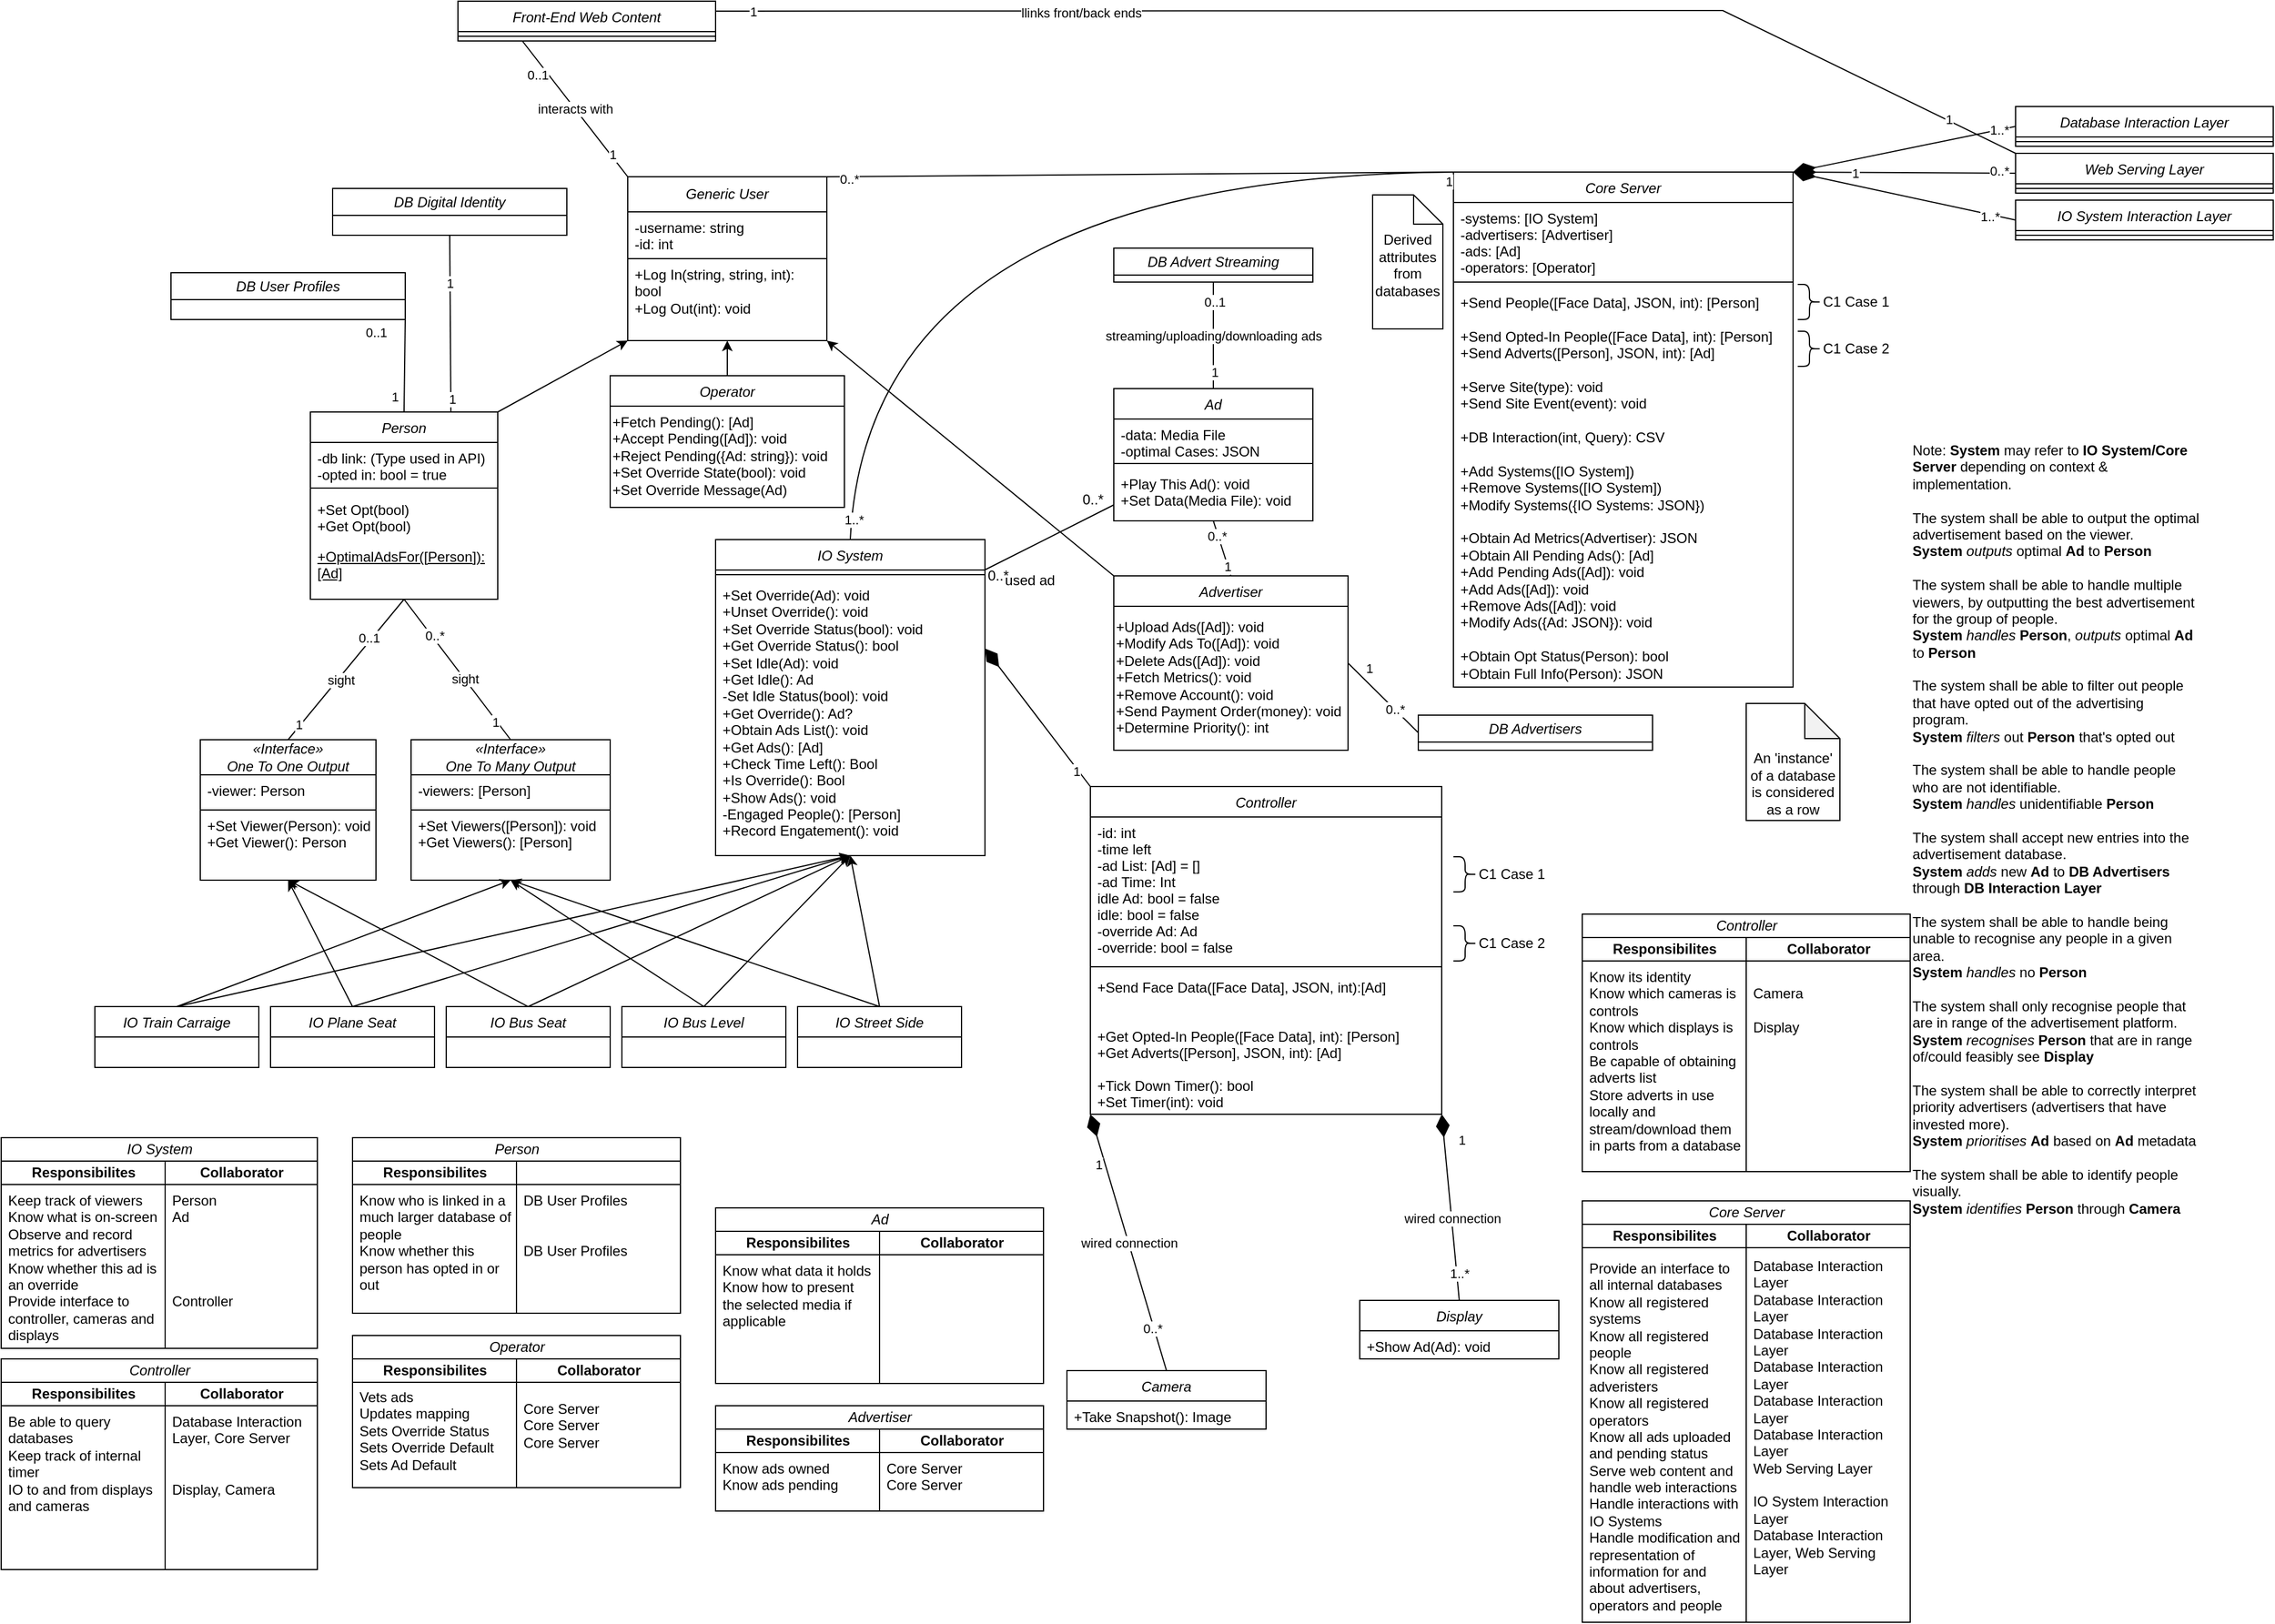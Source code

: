 <mxfile version="20.6.0" type="github" pages="2">
  <diagram id="C5RBs43oDa-KdzZeNtuy" name="Page-1">
    <mxGraphModel dx="912" dy="2858" grid="1" gridSize="10" guides="1" tooltips="1" connect="1" arrows="1" fold="1" page="1" pageScale="1" pageWidth="827" pageHeight="1169" math="0" shadow="0">
      <root>
        <mxCell id="WIyWlLk6GJQsqaUBKTNV-0" />
        <mxCell id="WIyWlLk6GJQsqaUBKTNV-1" parent="WIyWlLk6GJQsqaUBKTNV-0" />
        <mxCell id="zkfFHV4jXpPFQw0GAbJ--0" value="IO System" style="swimlane;fontStyle=2;align=center;verticalAlign=top;childLayout=stackLayout;horizontal=1;startSize=26;horizontalStack=0;resizeParent=1;resizeLast=0;collapsible=1;marginBottom=0;rounded=0;shadow=0;strokeWidth=1;" parent="WIyWlLk6GJQsqaUBKTNV-1" vertex="1">
          <mxGeometry x="650" y="-850" width="230" height="270" as="geometry">
            <mxRectangle x="230" y="140" width="160" height="26" as="alternateBounds" />
          </mxGeometry>
        </mxCell>
        <mxCell id="zkfFHV4jXpPFQw0GAbJ--4" value="" style="line;html=1;strokeWidth=1;align=left;verticalAlign=middle;spacingTop=-1;spacingLeft=3;spacingRight=3;rotatable=0;labelPosition=right;points=[];portConstraint=eastwest;" parent="zkfFHV4jXpPFQw0GAbJ--0" vertex="1">
          <mxGeometry y="26" width="230" height="8" as="geometry" />
        </mxCell>
        <mxCell id="QdFQj7nJMUhyKqi0MS59-3" value="+Set Override(Ad): void&lt;br&gt;&lt;div&gt;+Unset Override(): void&lt;/div&gt;&lt;div&gt;+Set Override Status(bool): void&lt;/div&gt;&lt;div&gt;+Get Override Status(): bool&lt;/div&gt;&lt;div&gt;+Set Idle(Ad): void&lt;/div&gt;&lt;div&gt;+Get Idle(): Ad&lt;/div&gt;&lt;div&gt;-Set Idle Status(bool): void&lt;/div&gt;&lt;div&gt;+Get Override(): Ad?&lt;br&gt;&lt;/div&gt;&lt;div&gt;+Obtain Ads List(): void&lt;/div&gt;&lt;div&gt;+Get Ads(): [Ad]&lt;/div&gt;&lt;div&gt;+Check Time Left(): Bool&lt;/div&gt;&lt;div&gt;+Is Override(): Bool&lt;/div&gt;&lt;div&gt;+Show Ads(): void&lt;/div&gt;&lt;div&gt;-Engaged People(): [Person]&lt;/div&gt;&lt;div&gt;+Record Engatement(): void&lt;/div&gt;" style="text;html=1;strokeColor=none;fillColor=none;align=left;verticalAlign=top;whiteSpace=wrap;rounded=0;spacingLeft=4;spacingRight=4;" parent="zkfFHV4jXpPFQw0GAbJ--0" vertex="1">
          <mxGeometry y="34" width="230" height="236" as="geometry" />
        </mxCell>
        <mxCell id="zkfFHV4jXpPFQw0GAbJ--17" value="Ad" style="swimlane;fontStyle=2;align=center;verticalAlign=top;childLayout=stackLayout;horizontal=1;startSize=26;horizontalStack=0;resizeParent=1;resizeLast=0;collapsible=1;marginBottom=0;rounded=0;shadow=0;strokeWidth=1;" parent="WIyWlLk6GJQsqaUBKTNV-1" vertex="1">
          <mxGeometry x="990" y="-979" width="170" height="113" as="geometry">
            <mxRectangle x="550" y="140" width="160" height="26" as="alternateBounds" />
          </mxGeometry>
        </mxCell>
        <mxCell id="zkfFHV4jXpPFQw0GAbJ--18" value="-data: Media File&#xa;-optimal Cases: JSON&#xa;" style="text;align=left;verticalAlign=top;spacingLeft=4;spacingRight=4;overflow=hidden;rotatable=0;points=[[0,0.5],[1,0.5]];portConstraint=eastwest;" parent="zkfFHV4jXpPFQw0GAbJ--17" vertex="1">
          <mxGeometry y="26" width="170" height="34" as="geometry" />
        </mxCell>
        <mxCell id="zkfFHV4jXpPFQw0GAbJ--23" value="" style="line;html=1;strokeWidth=1;align=left;verticalAlign=middle;spacingTop=-1;spacingLeft=3;spacingRight=3;rotatable=0;labelPosition=right;points=[];portConstraint=eastwest;" parent="zkfFHV4jXpPFQw0GAbJ--17" vertex="1">
          <mxGeometry y="60" width="170" height="8" as="geometry" />
        </mxCell>
        <mxCell id="zkfFHV4jXpPFQw0GAbJ--24" value="+Play This Ad(): void&#xa;+Set Data(Media File): void&#xa;" style="text;align=left;verticalAlign=top;spacingLeft=4;spacingRight=4;overflow=hidden;rotatable=0;points=[[0,0.5],[1,0.5]];portConstraint=eastwest;" parent="zkfFHV4jXpPFQw0GAbJ--17" vertex="1">
          <mxGeometry y="68" width="170" height="42" as="geometry" />
        </mxCell>
        <mxCell id="zkfFHV4jXpPFQw0GAbJ--26" value="" style="endArrow=none;shadow=0;strokeWidth=1;rounded=0;endFill=0;elbow=vertical;exitX=1.002;exitY=-0.004;exitDx=0;exitDy=0;exitPerimeter=0;" parent="WIyWlLk6GJQsqaUBKTNV-1" target="zkfFHV4jXpPFQw0GAbJ--17" edge="1">
          <mxGeometry x="0.5" y="41" relative="1" as="geometry">
            <mxPoint x="880.46" y="-824.376" as="sourcePoint" />
            <mxPoint x="780" y="-327" as="targetPoint" />
            <mxPoint x="-40" y="32" as="offset" />
          </mxGeometry>
        </mxCell>
        <mxCell id="zkfFHV4jXpPFQw0GAbJ--27" value="0..*" style="resizable=0;align=left;verticalAlign=bottom;labelBackgroundColor=none;fontSize=12;" parent="zkfFHV4jXpPFQw0GAbJ--26" connectable="0" vertex="1">
          <mxGeometry x="-1" relative="1" as="geometry">
            <mxPoint y="14" as="offset" />
          </mxGeometry>
        </mxCell>
        <mxCell id="zkfFHV4jXpPFQw0GAbJ--28" value="0..*" style="resizable=0;align=right;verticalAlign=bottom;labelBackgroundColor=none;fontSize=12;" parent="zkfFHV4jXpPFQw0GAbJ--26" connectable="0" vertex="1">
          <mxGeometry x="1" relative="1" as="geometry">
            <mxPoint x="-7" y="4" as="offset" />
          </mxGeometry>
        </mxCell>
        <mxCell id="zkfFHV4jXpPFQw0GAbJ--29" value="used ad" style="text;html=1;resizable=0;points=[];;align=center;verticalAlign=middle;labelBackgroundColor=none;rounded=0;shadow=0;strokeWidth=1;fontSize=12;" parent="zkfFHV4jXpPFQw0GAbJ--26" vertex="1" connectable="0">
          <mxGeometry x="0.5" y="49" relative="1" as="geometry">
            <mxPoint x="-23" y="94" as="offset" />
          </mxGeometry>
        </mxCell>
        <mxCell id="QdFQj7nJMUhyKqi0MS59-4" value="Person" style="swimlane;fontStyle=2;align=center;verticalAlign=top;childLayout=stackLayout;horizontal=1;startSize=26;horizontalStack=0;resizeParent=1;resizeLast=0;collapsible=1;marginBottom=0;rounded=0;shadow=0;strokeWidth=1;" parent="WIyWlLk6GJQsqaUBKTNV-1" vertex="1">
          <mxGeometry x="304" y="-959" width="160" height="160" as="geometry">
            <mxRectangle x="550" y="140" width="160" height="26" as="alternateBounds" />
          </mxGeometry>
        </mxCell>
        <mxCell id="QdFQj7nJMUhyKqi0MS59-5" value="-db link: (Type used in API)&#xa;-opted in: bool = true&#xa;" style="text;align=left;verticalAlign=top;spacingLeft=4;spacingRight=4;overflow=hidden;rotatable=0;points=[[0,0.5],[1,0.5]];portConstraint=eastwest;" parent="QdFQj7nJMUhyKqi0MS59-4" vertex="1">
          <mxGeometry y="26" width="160" height="34" as="geometry" />
        </mxCell>
        <mxCell id="QdFQj7nJMUhyKqi0MS59-6" value="" style="line;html=1;strokeWidth=1;align=left;verticalAlign=middle;spacingTop=-1;spacingLeft=3;spacingRight=3;rotatable=0;labelPosition=right;points=[];portConstraint=eastwest;" parent="QdFQj7nJMUhyKqi0MS59-4" vertex="1">
          <mxGeometry y="60" width="160" height="10" as="geometry" />
        </mxCell>
        <mxCell id="QdFQj7nJMUhyKqi0MS59-7" value="+Set Opt(bool)&#xa;+Get Opt(bool)" style="text;align=left;verticalAlign=top;spacingLeft=4;spacingRight=4;overflow=hidden;rotatable=0;points=[[0,0.5],[1,0.5]];portConstraint=eastwest;" parent="QdFQj7nJMUhyKqi0MS59-4" vertex="1">
          <mxGeometry y="70" width="160" height="40" as="geometry" />
        </mxCell>
        <mxCell id="yFS7yAR8zqtxqqZhLGyJ-17" value="&lt;u&gt;+OptimalAdsFor([Person]): [Ad]&lt;/u&gt;" style="text;html=1;strokeColor=none;fillColor=none;align=left;verticalAlign=top;whiteSpace=wrap;rounded=0;labelBackgroundColor=none;fontColor=default;spacingLeft=4;spacingRight=4;" parent="QdFQj7nJMUhyKqi0MS59-4" vertex="1">
          <mxGeometry y="110" width="160" height="50" as="geometry" />
        </mxCell>
        <mxCell id="QdFQj7nJMUhyKqi0MS59-45" value="Person" style="swimlane;childLayout=stackLayout;resizeParent=1;resizeParentMax=0;startSize=20;html=1;fontStyle=2" parent="WIyWlLk6GJQsqaUBKTNV-1" vertex="1">
          <mxGeometry x="340.0" y="-339" width="280" height="150" as="geometry" />
        </mxCell>
        <mxCell id="QdFQj7nJMUhyKqi0MS59-46" value="Responsibilites" style="swimlane;startSize=20;html=1;" parent="QdFQj7nJMUhyKqi0MS59-45" vertex="1">
          <mxGeometry y="20" width="140" height="130" as="geometry">
            <mxRectangle y="20" width="40" height="460" as="alternateBounds" />
          </mxGeometry>
        </mxCell>
        <mxCell id="QdFQj7nJMUhyKqi0MS59-50" value="&lt;div&gt;Know who is linked in a much larger database of people&lt;/div&gt;&lt;div&gt;Know whether this person has opted in or out&lt;br&gt;&lt;/div&gt;" style="text;html=1;strokeColor=none;fillColor=none;align=left;verticalAlign=top;whiteSpace=wrap;rounded=0;spacingLeft=4;spacingRight=4;" parent="QdFQj7nJMUhyKqi0MS59-46" vertex="1">
          <mxGeometry y="20" width="140" height="110" as="geometry" />
        </mxCell>
        <mxCell id="QdFQj7nJMUhyKqi0MS59-47" value="" style="swimlane;startSize=20;html=1;swimlaneLine=1;gradientColor=none;fillColor=default;" parent="QdFQj7nJMUhyKqi0MS59-45" vertex="1">
          <mxGeometry x="140" y="20" width="140" height="130" as="geometry" />
        </mxCell>
        <mxCell id="POT3u_P-yCmSBhz2x33e-74" value="DB User Profiles&lt;br&gt;&lt;br&gt;&lt;br&gt;DB User Profiles" style="text;html=1;strokeColor=none;fillColor=none;align=left;verticalAlign=top;whiteSpace=wrap;rounded=0;spacingLeft=4;spacingRight=4;" parent="QdFQj7nJMUhyKqi0MS59-47" vertex="1">
          <mxGeometry y="20" width="140" height="110" as="geometry" />
        </mxCell>
        <mxCell id="QdFQj7nJMUhyKqi0MS59-12" value="IO System" style="swimlane;childLayout=stackLayout;resizeParent=1;resizeParentMax=0;startSize=20;html=1;fontStyle=2" parent="WIyWlLk6GJQsqaUBKTNV-1" vertex="1">
          <mxGeometry x="40.0" y="-339" width="270.0" height="180" as="geometry" />
        </mxCell>
        <mxCell id="QdFQj7nJMUhyKqi0MS59-13" value="Responsibilites" style="swimlane;startSize=20;html=1;" parent="QdFQj7nJMUhyKqi0MS59-12" vertex="1">
          <mxGeometry y="20" width="140.0" height="160" as="geometry">
            <mxRectangle y="20" width="40" height="460" as="alternateBounds" />
          </mxGeometry>
        </mxCell>
        <mxCell id="QdFQj7nJMUhyKqi0MS59-14" value="Collaborator" style="swimlane;startSize=20;html=1;swimlaneLine=1;gradientColor=none;fillColor=default;" parent="QdFQj7nJMUhyKqi0MS59-12" vertex="1">
          <mxGeometry x="140.0" y="20" width="130" height="160" as="geometry" />
        </mxCell>
        <mxCell id="QdFQj7nJMUhyKqi0MS59-18" value="&lt;div&gt;Person&lt;/div&gt;&lt;div&gt;Ad&lt;/div&gt;&lt;div&gt;&lt;br&gt;&lt;/div&gt;&lt;div&gt;&lt;br&gt;&lt;/div&gt;&lt;div&gt;&lt;br&gt;&lt;/div&gt;&lt;div&gt;&lt;br&gt;&lt;/div&gt;&lt;div&gt;Controller&lt;br&gt;&lt;/div&gt;" style="text;html=1;strokeColor=none;fillColor=none;align=left;verticalAlign=top;whiteSpace=wrap;rounded=0;spacingLeft=4;spacingRight=4;" parent="QdFQj7nJMUhyKqi0MS59-14" vertex="1">
          <mxGeometry y="20" width="140" height="140" as="geometry" />
        </mxCell>
        <mxCell id="QdFQj7nJMUhyKqi0MS59-17" value="&lt;div&gt;Keep track of viewers&lt;/div&gt;&lt;div&gt;Know what is on-screen&lt;/div&gt;&lt;div&gt;Observe and record metrics for advertisers&lt;/div&gt;&lt;div&gt;Know whether this ad is an override&lt;/div&gt;&lt;div&gt;Provide interface to controller, cameras and displays&lt;br&gt;&lt;/div&gt;" style="text;html=1;strokeColor=none;fillColor=none;align=left;verticalAlign=top;whiteSpace=wrap;rounded=0;spacingLeft=4;spacingRight=4;" parent="WIyWlLk6GJQsqaUBKTNV-1" vertex="1">
          <mxGeometry x="40" y="-299" width="140" height="140" as="geometry" />
        </mxCell>
        <mxCell id="uAK3xlXK2mrY2HopzBhD-0" value="«Interface»&lt;br&gt;&lt;div&gt;One To One Output&lt;br&gt;&lt;/div&gt;" style="swimlane;fontStyle=2;childLayout=stackLayout;horizontal=1;startSize=30;horizontalStack=0;resizeParent=1;resizeParentMax=0;resizeLast=0;collapsible=1;marginBottom=0;whiteSpace=wrap;html=1;" parent="WIyWlLk6GJQsqaUBKTNV-1" vertex="1">
          <mxGeometry x="210" y="-679" width="150" height="120" as="geometry" />
        </mxCell>
        <mxCell id="Ajtq4B7QNOzPhBW8zNsP-0" value="&lt;div&gt;-viewer: Person&lt;/div&gt;" style="text;html=1;strokeColor=none;fillColor=none;align=left;verticalAlign=top;whiteSpace=wrap;rounded=0;spacingLeft=4;spacingRight=4;" parent="uAK3xlXK2mrY2HopzBhD-0" vertex="1">
          <mxGeometry y="30" width="150" height="30" as="geometry" />
        </mxCell>
        <mxCell id="Ajtq4B7QNOzPhBW8zNsP-11" value="&lt;div&gt;&lt;div&gt;+Set Viewer(Person): void&lt;/div&gt;+Get Viewer(): Person&lt;/div&gt;" style="text;html=1;strokeColor=none;fillColor=none;align=left;verticalAlign=top;whiteSpace=wrap;rounded=0;fontFamily=Helvetica;fontSize=12;fontColor=default;spacingLeft=4;spacingRight=4;" parent="uAK3xlXK2mrY2HopzBhD-0" vertex="1">
          <mxGeometry y="60" width="150" height="60" as="geometry" />
        </mxCell>
        <mxCell id="Ajtq4B7QNOzPhBW8zNsP-12" value="" style="endArrow=none;html=1;rounded=0;fontFamily=Helvetica;fontSize=12;fontColor=default;exitX=0;exitY=1;exitDx=0;exitDy=0;entryX=1;entryY=1;entryDx=0;entryDy=0;" parent="uAK3xlXK2mrY2HopzBhD-0" source="Ajtq4B7QNOzPhBW8zNsP-0" target="Ajtq4B7QNOzPhBW8zNsP-0" edge="1">
          <mxGeometry width="50" height="50" relative="1" as="geometry">
            <mxPoint x="120" y="100" as="sourcePoint" />
            <mxPoint x="170" y="50" as="targetPoint" />
          </mxGeometry>
        </mxCell>
        <mxCell id="Ajtq4B7QNOzPhBW8zNsP-13" value="«Interface»&lt;br&gt;&lt;div&gt;One To Many Output&lt;br&gt;&lt;/div&gt;" style="swimlane;fontStyle=2;childLayout=stackLayout;horizontal=1;startSize=30;horizontalStack=0;resizeParent=1;resizeParentMax=0;resizeLast=0;collapsible=1;marginBottom=0;whiteSpace=wrap;html=1;" parent="WIyWlLk6GJQsqaUBKTNV-1" vertex="1">
          <mxGeometry x="390" y="-679" width="170" height="120" as="geometry" />
        </mxCell>
        <mxCell id="Ajtq4B7QNOzPhBW8zNsP-14" value="&lt;div&gt;-viewers: [Person]&lt;/div&gt;" style="text;html=1;strokeColor=none;fillColor=none;align=left;verticalAlign=top;whiteSpace=wrap;rounded=0;spacingLeft=4;spacingRight=4;" parent="Ajtq4B7QNOzPhBW8zNsP-13" vertex="1">
          <mxGeometry y="30" width="170" height="30" as="geometry" />
        </mxCell>
        <mxCell id="Ajtq4B7QNOzPhBW8zNsP-15" value="&lt;div&gt;&lt;div&gt;+Set Viewers([Person]): void&lt;/div&gt;+Get Viewers(): [Person]&lt;/div&gt;" style="text;html=1;strokeColor=none;fillColor=none;align=left;verticalAlign=top;whiteSpace=wrap;rounded=0;fontFamily=Helvetica;fontSize=12;fontColor=default;spacingLeft=4;spacingRight=4;" parent="Ajtq4B7QNOzPhBW8zNsP-13" vertex="1">
          <mxGeometry y="60" width="170" height="60" as="geometry" />
        </mxCell>
        <mxCell id="Ajtq4B7QNOzPhBW8zNsP-16" value="" style="endArrow=none;html=1;rounded=0;fontFamily=Helvetica;fontSize=12;fontColor=default;exitX=0;exitY=1;exitDx=0;exitDy=0;entryX=1;entryY=1;entryDx=0;entryDy=0;" parent="Ajtq4B7QNOzPhBW8zNsP-13" source="Ajtq4B7QNOzPhBW8zNsP-14" target="Ajtq4B7QNOzPhBW8zNsP-14" edge="1">
          <mxGeometry width="50" height="50" relative="1" as="geometry">
            <mxPoint x="120" y="100" as="sourcePoint" />
            <mxPoint x="170" y="50" as="targetPoint" />
          </mxGeometry>
        </mxCell>
        <mxCell id="sxkBw0DGRR6JRz2jOn-_-23" value="IO Train Carraige" style="swimlane;fontStyle=2;childLayout=stackLayout;horizontal=1;startSize=26;fillColor=none;horizontalStack=0;resizeParent=1;resizeParentMax=0;resizeLast=0;collapsible=1;marginBottom=0;" parent="WIyWlLk6GJQsqaUBKTNV-1" vertex="1">
          <mxGeometry x="120" y="-450.99" width="140" height="52" as="geometry" />
        </mxCell>
        <mxCell id="sxkBw0DGRR6JRz2jOn-_-27" value="IO Plane Seat" style="swimlane;fontStyle=2;childLayout=stackLayout;horizontal=1;startSize=26;fillColor=none;horizontalStack=0;resizeParent=1;resizeParentMax=0;resizeLast=0;collapsible=1;marginBottom=0;" parent="WIyWlLk6GJQsqaUBKTNV-1" vertex="1">
          <mxGeometry x="270" y="-450.99" width="140" height="52" as="geometry" />
        </mxCell>
        <mxCell id="sxkBw0DGRR6JRz2jOn-_-28" value="IO Bus Seat" style="swimlane;fontStyle=2;childLayout=stackLayout;horizontal=1;startSize=26;fillColor=none;horizontalStack=0;resizeParent=1;resizeParentMax=0;resizeLast=0;collapsible=1;marginBottom=0;" parent="WIyWlLk6GJQsqaUBKTNV-1" vertex="1">
          <mxGeometry x="420" y="-450.99" width="140" height="52" as="geometry" />
        </mxCell>
        <mxCell id="sxkBw0DGRR6JRz2jOn-_-29" value="IO Bus Level" style="swimlane;fontStyle=2;childLayout=stackLayout;horizontal=1;startSize=26;fillColor=none;horizontalStack=0;resizeParent=1;resizeParentMax=0;resizeLast=0;collapsible=1;marginBottom=0;" parent="WIyWlLk6GJQsqaUBKTNV-1" vertex="1">
          <mxGeometry x="570" y="-450.99" width="140" height="52" as="geometry" />
        </mxCell>
        <mxCell id="sxkBw0DGRR6JRz2jOn-_-30" value="IO Street Side" style="swimlane;fontStyle=2;childLayout=stackLayout;horizontal=1;startSize=26;fillColor=none;horizontalStack=0;resizeParent=1;resizeParentMax=0;resizeLast=0;collapsible=1;marginBottom=0;" parent="WIyWlLk6GJQsqaUBKTNV-1" vertex="1">
          <mxGeometry x="720" y="-450.99" width="140" height="52" as="geometry" />
        </mxCell>
        <mxCell id="sxkBw0DGRR6JRz2jOn-_-36" value="" style="endArrow=classic;html=1;rounded=0;exitX=0.5;exitY=0;exitDx=0;exitDy=0;entryX=0.5;entryY=1;entryDx=0;entryDy=0;" parent="WIyWlLk6GJQsqaUBKTNV-1" source="sxkBw0DGRR6JRz2jOn-_-28" target="Ajtq4B7QNOzPhBW8zNsP-11" edge="1">
          <mxGeometry width="50" height="50" relative="1" as="geometry">
            <mxPoint x="620" y="-549" as="sourcePoint" />
            <mxPoint x="670" y="-599" as="targetPoint" />
          </mxGeometry>
        </mxCell>
        <mxCell id="sxkBw0DGRR6JRz2jOn-_-37" value="" style="endArrow=classic;html=1;rounded=0;exitX=0.5;exitY=0;exitDx=0;exitDy=0;entryX=0.5;entryY=1;entryDx=0;entryDy=0;" parent="WIyWlLk6GJQsqaUBKTNV-1" source="sxkBw0DGRR6JRz2jOn-_-27" target="Ajtq4B7QNOzPhBW8zNsP-11" edge="1">
          <mxGeometry width="50" height="50" relative="1" as="geometry">
            <mxPoint x="480" y="-549" as="sourcePoint" />
            <mxPoint x="530" y="-599" as="targetPoint" />
          </mxGeometry>
        </mxCell>
        <mxCell id="sxkBw0DGRR6JRz2jOn-_-38" value="" style="endArrow=classic;html=1;rounded=0;exitX=0.5;exitY=0;exitDx=0;exitDy=0;entryX=0.5;entryY=1;entryDx=0;entryDy=0;" parent="WIyWlLk6GJQsqaUBKTNV-1" source="sxkBw0DGRR6JRz2jOn-_-29" target="Ajtq4B7QNOzPhBW8zNsP-15" edge="1">
          <mxGeometry width="50" height="50" relative="1" as="geometry">
            <mxPoint x="480" y="-549" as="sourcePoint" />
            <mxPoint x="530" y="-599" as="targetPoint" />
          </mxGeometry>
        </mxCell>
        <mxCell id="sxkBw0DGRR6JRz2jOn-_-39" value="" style="endArrow=classic;html=1;rounded=0;exitX=0.5;exitY=0;exitDx=0;exitDy=0;entryX=0.5;entryY=1;entryDx=0;entryDy=0;" parent="WIyWlLk6GJQsqaUBKTNV-1" source="sxkBw0DGRR6JRz2jOn-_-30" target="Ajtq4B7QNOzPhBW8zNsP-15" edge="1">
          <mxGeometry width="50" height="50" relative="1" as="geometry">
            <mxPoint x="480" y="-549" as="sourcePoint" />
            <mxPoint x="530" y="-599" as="targetPoint" />
          </mxGeometry>
        </mxCell>
        <mxCell id="sxkBw0DGRR6JRz2jOn-_-40" value="" style="endArrow=classic;html=1;rounded=0;exitX=0.5;exitY=0;exitDx=0;exitDy=0;entryX=0.5;entryY=1;entryDx=0;entryDy=0;" parent="WIyWlLk6GJQsqaUBKTNV-1" source="sxkBw0DGRR6JRz2jOn-_-23" target="Ajtq4B7QNOzPhBW8zNsP-15" edge="1">
          <mxGeometry width="50" height="50" relative="1" as="geometry">
            <mxPoint x="480" y="-549" as="sourcePoint" />
            <mxPoint x="480" y="-559" as="targetPoint" />
          </mxGeometry>
        </mxCell>
        <mxCell id="sxkBw0DGRR6JRz2jOn-_-41" value="" style="endArrow=classic;html=1;rounded=0;exitX=0.5;exitY=0;exitDx=0;exitDy=0;entryX=0.5;entryY=1;entryDx=0;entryDy=0;" parent="WIyWlLk6GJQsqaUBKTNV-1" source="sxkBw0DGRR6JRz2jOn-_-30" target="zkfFHV4jXpPFQw0GAbJ--0" edge="1">
          <mxGeometry width="50" height="50" relative="1" as="geometry">
            <mxPoint x="530" y="-399" as="sourcePoint" />
            <mxPoint x="760" y="-589" as="targetPoint" />
          </mxGeometry>
        </mxCell>
        <mxCell id="sxkBw0DGRR6JRz2jOn-_-42" value="" style="endArrow=classic;html=1;rounded=0;exitX=0.5;exitY=0;exitDx=0;exitDy=0;entryX=0.5;entryY=1;entryDx=0;entryDy=0;" parent="WIyWlLk6GJQsqaUBKTNV-1" source="sxkBw0DGRR6JRz2jOn-_-29" target="zkfFHV4jXpPFQw0GAbJ--0" edge="1">
          <mxGeometry width="50" height="50" relative="1" as="geometry">
            <mxPoint x="670" y="-479" as="sourcePoint" />
            <mxPoint x="770" y="-579" as="targetPoint" />
          </mxGeometry>
        </mxCell>
        <mxCell id="sxkBw0DGRR6JRz2jOn-_-43" value="" style="endArrow=classic;html=1;rounded=0;exitX=0.5;exitY=0;exitDx=0;exitDy=0;entryX=0.5;entryY=1;entryDx=0;entryDy=0;" parent="WIyWlLk6GJQsqaUBKTNV-1" source="sxkBw0DGRR6JRz2jOn-_-28" target="zkfFHV4jXpPFQw0GAbJ--0" edge="1">
          <mxGeometry width="50" height="50" relative="1" as="geometry">
            <mxPoint x="510" y="-479" as="sourcePoint" />
            <mxPoint x="770" y="-569" as="targetPoint" />
          </mxGeometry>
        </mxCell>
        <mxCell id="sxkBw0DGRR6JRz2jOn-_-44" value="" style="endArrow=classic;html=1;rounded=0;exitX=0.5;exitY=0;exitDx=0;exitDy=0;entryX=0.5;entryY=1;entryDx=0;entryDy=0;" parent="WIyWlLk6GJQsqaUBKTNV-1" source="sxkBw0DGRR6JRz2jOn-_-27" target="zkfFHV4jXpPFQw0GAbJ--0" edge="1">
          <mxGeometry width="50" height="50" relative="1" as="geometry">
            <mxPoint x="520" y="-379" as="sourcePoint" />
            <mxPoint x="780" y="-589" as="targetPoint" />
          </mxGeometry>
        </mxCell>
        <mxCell id="sxkBw0DGRR6JRz2jOn-_-45" value="" style="endArrow=classic;html=1;rounded=0;exitX=0.5;exitY=0;exitDx=0;exitDy=0;entryX=0.5;entryY=1;entryDx=0;entryDy=0;" parent="WIyWlLk6GJQsqaUBKTNV-1" source="sxkBw0DGRR6JRz2jOn-_-23" target="zkfFHV4jXpPFQw0GAbJ--0" edge="1">
          <mxGeometry width="50" height="50" relative="1" as="geometry">
            <mxPoint x="60" y="-499" as="sourcePoint" />
            <mxPoint x="780" y="-589" as="targetPoint" />
          </mxGeometry>
        </mxCell>
        <mxCell id="sxkBw0DGRR6JRz2jOn-_-48" value="" style="endArrow=none;html=1;rounded=0;exitX=0.5;exitY=0;exitDx=0;exitDy=0;entryX=0.5;entryY=1;entryDx=0;entryDy=0;" parent="WIyWlLk6GJQsqaUBKTNV-1" source="Ajtq4B7QNOzPhBW8zNsP-13" target="QdFQj7nJMUhyKqi0MS59-4" edge="1">
          <mxGeometry width="50" height="50" relative="1" as="geometry">
            <mxPoint x="550" y="-759" as="sourcePoint" />
            <mxPoint x="600" y="-809" as="targetPoint" />
          </mxGeometry>
        </mxCell>
        <mxCell id="o4imEu68xjU8OKNYAwax-0" value="0..*" style="edgeLabel;html=1;align=center;verticalAlign=middle;resizable=0;points=[];" parent="sxkBw0DGRR6JRz2jOn-_-48" vertex="1" connectable="0">
          <mxGeometry x="0.801" y="3" relative="1" as="geometry">
            <mxPoint x="19" y="17" as="offset" />
          </mxGeometry>
        </mxCell>
        <mxCell id="o4imEu68xjU8OKNYAwax-1" value="1" style="edgeLabel;html=1;align=center;verticalAlign=middle;resizable=0;points=[];" parent="sxkBw0DGRR6JRz2jOn-_-48" vertex="1" connectable="0">
          <mxGeometry x="-0.728" y="1" relative="1" as="geometry">
            <mxPoint as="offset" />
          </mxGeometry>
        </mxCell>
        <mxCell id="POT3u_P-yCmSBhz2x33e-59" value="sight" style="edgeLabel;html=1;align=center;verticalAlign=middle;resizable=0;points=[];" parent="sxkBw0DGRR6JRz2jOn-_-48" vertex="1" connectable="0">
          <mxGeometry x="-0.138" relative="1" as="geometry">
            <mxPoint as="offset" />
          </mxGeometry>
        </mxCell>
        <mxCell id="sxkBw0DGRR6JRz2jOn-_-49" value="sight" style="endArrow=none;html=1;rounded=0;exitX=0.5;exitY=0;exitDx=0;exitDy=0;entryX=0.5;entryY=1;entryDx=0;entryDy=0;" parent="WIyWlLk6GJQsqaUBKTNV-1" source="uAK3xlXK2mrY2HopzBhD-0" target="QdFQj7nJMUhyKqi0MS59-4" edge="1">
          <mxGeometry x="-0.126" y="-2" width="50" height="50" relative="1" as="geometry">
            <mxPoint x="550" y="-759" as="sourcePoint" />
            <mxPoint x="600" y="-809" as="targetPoint" />
            <mxPoint as="offset" />
          </mxGeometry>
        </mxCell>
        <mxCell id="o4imEu68xjU8OKNYAwax-2" value="1" style="edgeLabel;html=1;align=center;verticalAlign=middle;resizable=0;points=[];" parent="sxkBw0DGRR6JRz2jOn-_-49" vertex="1" connectable="0">
          <mxGeometry x="-0.792" y="2" relative="1" as="geometry">
            <mxPoint as="offset" />
          </mxGeometry>
        </mxCell>
        <mxCell id="o4imEu68xjU8OKNYAwax-3" value="0..1" style="edgeLabel;html=1;align=center;verticalAlign=middle;resizable=0;points=[];" parent="sxkBw0DGRR6JRz2jOn-_-49" vertex="1" connectable="0">
          <mxGeometry x="0.429" y="2" relative="1" as="geometry">
            <mxPoint as="offset" />
          </mxGeometry>
        </mxCell>
        <mxCell id="sxkBw0DGRR6JRz2jOn-_-50" value="Controller" style="swimlane;fontStyle=2;align=center;verticalAlign=top;childLayout=stackLayout;horizontal=1;startSize=26;horizontalStack=0;resizeParent=1;resizeLast=0;collapsible=1;marginBottom=0;rounded=0;shadow=0;strokeWidth=1;" parent="WIyWlLk6GJQsqaUBKTNV-1" vertex="1">
          <mxGeometry x="970" y="-639" width="300" height="280" as="geometry">
            <mxRectangle x="550" y="140" width="160" height="26" as="alternateBounds" />
          </mxGeometry>
        </mxCell>
        <mxCell id="sxkBw0DGRR6JRz2jOn-_-51" value="-id: int&#xa;-time left&#xa;-ad List: [Ad] = []&#xa;-ad Time: Int&#xa;idle Ad: bool = false&#xa;idle: bool = false&#xa;-override Ad: Ad&#xa;-override: bool = false&#xa;" style="text;align=left;verticalAlign=top;spacingLeft=4;spacingRight=4;overflow=hidden;rotatable=0;points=[[0,0.5],[1,0.5]];portConstraint=eastwest;" parent="sxkBw0DGRR6JRz2jOn-_-50" vertex="1">
          <mxGeometry y="26" width="300" height="124" as="geometry" />
        </mxCell>
        <mxCell id="sxkBw0DGRR6JRz2jOn-_-52" value="" style="line;html=1;strokeWidth=1;align=left;verticalAlign=middle;spacingTop=-1;spacingLeft=3;spacingRight=3;rotatable=0;labelPosition=right;points=[];portConstraint=eastwest;" parent="sxkBw0DGRR6JRz2jOn-_-50" vertex="1">
          <mxGeometry y="150" width="300" height="8" as="geometry" />
        </mxCell>
        <mxCell id="sxkBw0DGRR6JRz2jOn-_-53" value="+Send Face Data([Face Data], JSON, int):[Ad]&#xa;&#xa;&#xa;+Get Opted-In People([Face Data], int): [Person]&#xa;+Get Adverts([Person], JSON, int): [Ad]&#xa;&#xa;+Tick Down Timer(): bool&#xa;+Set Timer(int): void&#xa;" style="text;align=left;verticalAlign=top;spacingLeft=4;spacingRight=4;overflow=hidden;rotatable=0;points=[[0,0.5],[1,0.5]];portConstraint=eastwest;" parent="sxkBw0DGRR6JRz2jOn-_-50" vertex="1">
          <mxGeometry y="158" width="300" height="122" as="geometry" />
        </mxCell>
        <mxCell id="sxkBw0DGRR6JRz2jOn-_-54" value="Camera" style="swimlane;fontStyle=2;align=center;verticalAlign=top;childLayout=stackLayout;horizontal=1;startSize=26;horizontalStack=0;resizeParent=1;resizeLast=0;collapsible=1;marginBottom=0;rounded=0;shadow=0;strokeWidth=1;" parent="WIyWlLk6GJQsqaUBKTNV-1" vertex="1">
          <mxGeometry x="950" y="-140" width="170" height="50" as="geometry">
            <mxRectangle x="550" y="140" width="160" height="26" as="alternateBounds" />
          </mxGeometry>
        </mxCell>
        <mxCell id="iql0QV55SxROJ3TGBnZr-13" value="+Take Snapshot(): Image" style="text;html=1;strokeColor=none;fillColor=none;align=left;verticalAlign=top;whiteSpace=wrap;rounded=0;spacingLeft=4;spacingRight=4;" vertex="1" parent="sxkBw0DGRR6JRz2jOn-_-54">
          <mxGeometry y="26" width="170" height="24" as="geometry" />
        </mxCell>
        <mxCell id="sxkBw0DGRR6JRz2jOn-_-58" value="Display" style="swimlane;fontStyle=2;align=center;verticalAlign=top;childLayout=stackLayout;horizontal=1;startSize=26;horizontalStack=0;resizeParent=1;resizeLast=0;collapsible=1;marginBottom=0;rounded=0;shadow=0;strokeWidth=1;" parent="WIyWlLk6GJQsqaUBKTNV-1" vertex="1">
          <mxGeometry x="1200" y="-200" width="170" height="50" as="geometry">
            <mxRectangle x="550" y="140" width="160" height="26" as="alternateBounds" />
          </mxGeometry>
        </mxCell>
        <mxCell id="iql0QV55SxROJ3TGBnZr-14" value="+Show Ad(Ad): void" style="text;html=1;strokeColor=none;fillColor=none;align=left;verticalAlign=top;whiteSpace=wrap;rounded=0;spacingLeft=4;spacingRight=4;" vertex="1" parent="sxkBw0DGRR6JRz2jOn-_-58">
          <mxGeometry y="26" width="170" height="24" as="geometry" />
        </mxCell>
        <mxCell id="sxkBw0DGRR6JRz2jOn-_-59" value="" style="endArrow=none;html=1;rounded=0;entryX=0;entryY=0;entryDx=0;entryDy=0;startArrow=diamondThin;startFill=1;startSize=17;exitX=1;exitY=0.25;exitDx=0;exitDy=0;" parent="WIyWlLk6GJQsqaUBKTNV-1" target="sxkBw0DGRR6JRz2jOn-_-50" edge="1" source="QdFQj7nJMUhyKqi0MS59-3">
          <mxGeometry width="50" height="50" relative="1" as="geometry">
            <mxPoint x="860" y="-749" as="sourcePoint" />
            <mxPoint x="1060" y="-739" as="targetPoint" />
          </mxGeometry>
        </mxCell>
        <mxCell id="sxkBw0DGRR6JRz2jOn-_-66" value="1" style="edgeLabel;html=1;align=center;verticalAlign=middle;resizable=0;points=[];" parent="sxkBw0DGRR6JRz2jOn-_-59" vertex="1" connectable="0">
          <mxGeometry x="0.759" y="-2" relative="1" as="geometry">
            <mxPoint as="offset" />
          </mxGeometry>
        </mxCell>
        <mxCell id="sxkBw0DGRR6JRz2jOn-_-60" value="wired connection" style="endArrow=diamondThin;html=1;rounded=0;startSize=17;sourcePerimeterSpacing=20;targetPerimeterSpacing=20;exitX=0.5;exitY=0;exitDx=0;exitDy=0;entryX=0;entryY=1;entryDx=0;entryDy=0;startArrow=none;startFill=0;endSize=17;endFill=1;" parent="WIyWlLk6GJQsqaUBKTNV-1" source="sxkBw0DGRR6JRz2jOn-_-54" target="sxkBw0DGRR6JRz2jOn-_-50" edge="1">
          <mxGeometry width="50" height="50" relative="1" as="geometry">
            <mxPoint x="950" y="-459" as="sourcePoint" />
            <mxPoint x="1000" y="-509" as="targetPoint" />
          </mxGeometry>
        </mxCell>
        <mxCell id="sxkBw0DGRR6JRz2jOn-_-62" value="0..*" style="edgeLabel;html=1;align=center;verticalAlign=middle;resizable=0;points=[];" parent="sxkBw0DGRR6JRz2jOn-_-60" vertex="1" connectable="0">
          <mxGeometry x="-0.664" y="1" relative="1" as="geometry">
            <mxPoint as="offset" />
          </mxGeometry>
        </mxCell>
        <mxCell id="sxkBw0DGRR6JRz2jOn-_-63" value="1" style="edgeLabel;html=1;align=center;verticalAlign=middle;resizable=0;points=[];" parent="sxkBw0DGRR6JRz2jOn-_-60" vertex="1" connectable="0">
          <mxGeometry x="0.709" y="3" relative="1" as="geometry">
            <mxPoint y="10" as="offset" />
          </mxGeometry>
        </mxCell>
        <mxCell id="sxkBw0DGRR6JRz2jOn-_-61" value="" style="endArrow=diamondThin;html=1;rounded=0;startSize=17;sourcePerimeterSpacing=20;targetPerimeterSpacing=20;exitX=0.5;exitY=0;exitDx=0;exitDy=0;entryX=1;entryY=1;entryDx=0;entryDy=0;startArrow=none;startFill=0;endSize=17;endFill=1;" parent="WIyWlLk6GJQsqaUBKTNV-1" source="sxkBw0DGRR6JRz2jOn-_-58" target="sxkBw0DGRR6JRz2jOn-_-50" edge="1">
          <mxGeometry width="50" height="50" relative="1" as="geometry">
            <mxPoint x="950" y="-459" as="sourcePoint" />
            <mxPoint x="1000" y="-509" as="targetPoint" />
          </mxGeometry>
        </mxCell>
        <mxCell id="sxkBw0DGRR6JRz2jOn-_-64" value="1" style="edgeLabel;html=1;align=center;verticalAlign=middle;resizable=0;points=[];" parent="sxkBw0DGRR6JRz2jOn-_-61" vertex="1" connectable="0">
          <mxGeometry x="0.729" relative="1" as="geometry">
            <mxPoint x="15" as="offset" />
          </mxGeometry>
        </mxCell>
        <mxCell id="sxkBw0DGRR6JRz2jOn-_-65" value="1..*" style="edgeLabel;html=1;align=center;verticalAlign=middle;resizable=0;points=[];" parent="sxkBw0DGRR6JRz2jOn-_-61" vertex="1" connectable="0">
          <mxGeometry x="-0.743" y="-2" relative="1" as="geometry">
            <mxPoint y="-3" as="offset" />
          </mxGeometry>
        </mxCell>
        <mxCell id="iql0QV55SxROJ3TGBnZr-16" value="wired connection" style="edgeLabel;html=1;align=center;verticalAlign=middle;resizable=0;points=[];" vertex="1" connectable="0" parent="sxkBw0DGRR6JRz2jOn-_-61">
          <mxGeometry x="-0.12" relative="1" as="geometry">
            <mxPoint as="offset" />
          </mxGeometry>
        </mxCell>
        <mxCell id="sxkBw0DGRR6JRz2jOn-_-67" value="" style="shape=curlyBracket;whiteSpace=wrap;html=1;rounded=1;flipH=1;labelPosition=right;verticalLabelPosition=middle;align=left;verticalAlign=middle;" parent="WIyWlLk6GJQsqaUBKTNV-1" vertex="1">
          <mxGeometry x="1280" y="-579" width="20" height="30" as="geometry" />
        </mxCell>
        <mxCell id="sxkBw0DGRR6JRz2jOn-_-68" value="" style="shape=curlyBracket;whiteSpace=wrap;html=1;rounded=1;flipH=1;labelPosition=right;verticalLabelPosition=middle;align=left;verticalAlign=middle;" parent="WIyWlLk6GJQsqaUBKTNV-1" vertex="1">
          <mxGeometry x="1280" y="-520" width="20" height="30" as="geometry" />
        </mxCell>
        <mxCell id="sxkBw0DGRR6JRz2jOn-_-69" value="C1 Case 1" style="text;html=1;strokeColor=none;fillColor=none;align=center;verticalAlign=middle;whiteSpace=wrap;rounded=0;" parent="WIyWlLk6GJQsqaUBKTNV-1" vertex="1">
          <mxGeometry x="1300" y="-579" width="60" height="30" as="geometry" />
        </mxCell>
        <mxCell id="sxkBw0DGRR6JRz2jOn-_-70" value="C1 Case 2" style="text;html=1;strokeColor=none;fillColor=none;align=center;verticalAlign=middle;whiteSpace=wrap;rounded=0;" parent="WIyWlLk6GJQsqaUBKTNV-1" vertex="1">
          <mxGeometry x="1300" y="-520" width="60" height="30" as="geometry" />
        </mxCell>
        <mxCell id="sxkBw0DGRR6JRz2jOn-_-0" value="" style="group;fontStyle=0" parent="WIyWlLk6GJQsqaUBKTNV-1" vertex="1" connectable="0">
          <mxGeometry x="650" y="-279" width="280" height="150" as="geometry" />
        </mxCell>
        <mxCell id="QdFQj7nJMUhyKqi0MS59-39" value="&lt;span&gt;Ad&lt;/span&gt;" style="swimlane;childLayout=stackLayout;resizeParent=1;resizeParentMax=0;startSize=20;html=1;fontStyle=2" parent="sxkBw0DGRR6JRz2jOn-_-0" vertex="1">
          <mxGeometry x="4.547e-13" width="280.0" height="150" as="geometry" />
        </mxCell>
        <mxCell id="QdFQj7nJMUhyKqi0MS59-40" value="Responsibilites" style="swimlane;startSize=20;html=1;" parent="QdFQj7nJMUhyKqi0MS59-39" vertex="1">
          <mxGeometry y="20" width="140.0" height="130" as="geometry">
            <mxRectangle y="20" width="40" height="460" as="alternateBounds" />
          </mxGeometry>
        </mxCell>
        <mxCell id="QdFQj7nJMUhyKqi0MS59-41" value="Collaborator" style="swimlane;startSize=20;html=1;swimlaneLine=1;gradientColor=none;fillColor=default;" parent="QdFQj7nJMUhyKqi0MS59-39" vertex="1">
          <mxGeometry x="140.0" y="20" width="140" height="130" as="geometry" />
        </mxCell>
        <mxCell id="QdFQj7nJMUhyKqi0MS59-44" value="&lt;div&gt;Know what data it holds&lt;/div&gt;&lt;div&gt;Know how to present the selected media if applicable&lt;br&gt;&lt;/div&gt;" style="text;html=1;strokeColor=none;fillColor=none;align=left;verticalAlign=top;whiteSpace=wrap;rounded=0;spacingLeft=4;spacingRight=4;" parent="sxkBw0DGRR6JRz2jOn-_-0" vertex="1">
          <mxGeometry y="40" width="140" height="110" as="geometry" />
        </mxCell>
        <mxCell id="sxkBw0DGRR6JRz2jOn-_-71" value="" style="group;fontStyle=2" parent="WIyWlLk6GJQsqaUBKTNV-1" vertex="1" connectable="0">
          <mxGeometry x="1390" y="-530" width="280" height="220" as="geometry" />
        </mxCell>
        <mxCell id="sxkBw0DGRR6JRz2jOn-_-72" value="Controller" style="swimlane;childLayout=stackLayout;resizeParent=1;resizeParentMax=0;startSize=20;html=1;fontStyle=2" parent="sxkBw0DGRR6JRz2jOn-_-71" vertex="1">
          <mxGeometry x="4.547e-13" width="280.0" height="220" as="geometry" />
        </mxCell>
        <mxCell id="sxkBw0DGRR6JRz2jOn-_-73" value="Responsibilites" style="swimlane;startSize=20;html=1;" parent="sxkBw0DGRR6JRz2jOn-_-72" vertex="1">
          <mxGeometry y="20" width="140.0" height="200" as="geometry">
            <mxRectangle y="20" width="40" height="460" as="alternateBounds" />
          </mxGeometry>
        </mxCell>
        <mxCell id="sxkBw0DGRR6JRz2jOn-_-74" value="Collaborator" style="swimlane;startSize=20;html=1;swimlaneLine=1;gradientColor=none;fillColor=default;" parent="sxkBw0DGRR6JRz2jOn-_-72" vertex="1">
          <mxGeometry x="140.0" y="20" width="140" height="200" as="geometry" />
        </mxCell>
        <mxCell id="sxkBw0DGRR6JRz2jOn-_-77" value="&lt;div&gt;&lt;br&gt;&lt;/div&gt;&lt;div&gt;Camera&lt;/div&gt;&lt;div&gt;&lt;br&gt;&lt;/div&gt;&lt;div&gt;Display&lt;br&gt;&lt;/div&gt;" style="text;html=1;strokeColor=none;fillColor=none;align=left;verticalAlign=top;whiteSpace=wrap;rounded=0;spacingLeft=4;spacingRight=4;" parent="sxkBw0DGRR6JRz2jOn-_-74" vertex="1">
          <mxGeometry y="20" width="130" height="180" as="geometry" />
        </mxCell>
        <mxCell id="sxkBw0DGRR6JRz2jOn-_-75" value="&lt;div&gt;Know its identity&lt;/div&gt;&lt;div&gt;Know which cameras is controls&lt;/div&gt;&lt;div&gt;Know which displays is controls&lt;/div&gt;&lt;div&gt;Be capable of obtaining adverts list&lt;/div&gt;&lt;div&gt;Store adverts in use locally and stream/download them in parts from a database&lt;br&gt;&lt;/div&gt;" style="text;html=1;strokeColor=none;fillColor=none;align=left;verticalAlign=top;whiteSpace=wrap;rounded=0;spacingLeft=4;spacingRight=4;" parent="sxkBw0DGRR6JRz2jOn-_-71" vertex="1">
          <mxGeometry y="40" width="140" height="110" as="geometry" />
        </mxCell>
        <mxCell id="I8ujXuWa5pFpN8T9QZVM-1" value="Note: &lt;b&gt;System&lt;/b&gt;&amp;nbsp;may refer to &lt;b&gt;IO System/Core Server &lt;/b&gt;depending on context &amp;amp; implementation.&lt;br&gt;&lt;br&gt;The system shall be able to output the optimal advertisement based on the viewer.&lt;br&gt;&lt;b&gt;System&lt;/b&gt; &lt;i&gt;outputs&lt;/i&gt; optimal &lt;b&gt;Ad&lt;/b&gt; to &lt;b&gt;Person&lt;/b&gt;&lt;br&gt;&lt;br&gt;The system shall be able to handle multiple viewers, by outputting the best advertisement for the group of people.&lt;br&gt;&lt;b&gt;System&lt;/b&gt; &lt;i&gt;handles&lt;/i&gt; &lt;b&gt;Person&lt;/b&gt;, &lt;i&gt;outputs&lt;/i&gt; optimal &lt;b&gt;Ad&lt;/b&gt; to &lt;b&gt;Person&lt;/b&gt;&lt;br&gt;&lt;br&gt;The system shall be able to filter out people that have opted out of the advertising program.&lt;br&gt;&lt;b&gt;System&lt;/b&gt; &lt;i&gt;filters&lt;/i&gt; out &lt;b&gt;Person&lt;/b&gt; that&#39;s opted out&lt;br&gt;&lt;br&gt;The system shall be able to handle people who are not identifiable.&lt;br&gt;&lt;b&gt;System&lt;/b&gt; &lt;i&gt;handles&lt;/i&gt; unidentifiable &lt;b&gt;Person&lt;/b&gt;&lt;br&gt;&lt;br&gt;The system shall accept new entries into the advertisement database.&lt;br&gt;&lt;b&gt;System &lt;/b&gt;&lt;i&gt;adds &lt;/i&gt;new &lt;b&gt;Ad&lt;/b&gt; to &lt;b&gt;DB Advertisers&lt;/b&gt; through &lt;b&gt;DB Interaction Layer&lt;/b&gt;&lt;br&gt;&lt;br&gt;The system shall be able to handle being unable to recognise any people in a given area.&lt;br&gt;&lt;b&gt;System&lt;/b&gt; &lt;i&gt;handles&lt;/i&gt; no &lt;b&gt;Person&lt;/b&gt;&lt;br&gt;&lt;br&gt;The system shall only recognise people that are in range of the advertisement platform.&lt;br&gt;&lt;b&gt;System&lt;/b&gt; &lt;i&gt;recognises&lt;/i&gt; &lt;b&gt;Person&lt;/b&gt; that are in range of/could feasibly see&amp;nbsp;&lt;b&gt;Display&lt;/b&gt;&lt;br&gt;&lt;br&gt;The system shall be able to correctly interpret priority advertisers (advertisers that have invested more).&lt;br&gt;&lt;b&gt;System&lt;/b&gt; &lt;i&gt;prioritises&lt;/i&gt; &lt;b&gt;Ad&lt;/b&gt; based on &lt;b&gt;Ad&lt;/b&gt; metadata&lt;br&gt;&lt;br&gt;&lt;div&gt;The system shall be able to identify people visually.&lt;/div&gt;&lt;div&gt;&lt;b&gt;System &lt;/b&gt;&lt;i&gt;identifies &lt;/i&gt;&lt;b&gt;Person &lt;/b&gt;through &lt;b&gt;Camera&lt;/b&gt;&lt;br&gt;&lt;/div&gt;" style="text;html=1;strokeColor=none;fillColor=none;align=left;verticalAlign=top;whiteSpace=wrap;rounded=0;" parent="WIyWlLk6GJQsqaUBKTNV-1" vertex="1">
          <mxGeometry x="1670" y="-940" width="250" height="740" as="geometry" />
        </mxCell>
        <mxCell id="o4imEu68xjU8OKNYAwax-4" value="&lt;i style=&quot;font-weight: normal;&quot;&gt;DB Advertisers&lt;/i&gt;" style="swimlane;whiteSpace=wrap;html=1;" parent="WIyWlLk6GJQsqaUBKTNV-1" vertex="1">
          <mxGeometry x="1250" y="-700" width="200" height="30" as="geometry" />
        </mxCell>
        <mxCell id="o4imEu68xjU8OKNYAwax-5" value="&lt;i style=&quot;font-weight: normal;&quot;&gt;DB User Profiles&lt;/i&gt;" style="swimlane;whiteSpace=wrap;html=1;" parent="WIyWlLk6GJQsqaUBKTNV-1" vertex="1">
          <mxGeometry x="185" y="-1078" width="200" height="40" as="geometry" />
        </mxCell>
        <mxCell id="o4imEu68xjU8OKNYAwax-6" value="&lt;i style=&quot;font-weight: normal;&quot;&gt;DB Digital Identity&lt;/i&gt;" style="swimlane;whiteSpace=wrap;html=1;" parent="WIyWlLk6GJQsqaUBKTNV-1" vertex="1">
          <mxGeometry x="323" y="-1150" width="200" height="40" as="geometry" />
        </mxCell>
        <mxCell id="o4imEu68xjU8OKNYAwax-7" value="" style="endArrow=none;html=1;rounded=0;exitX=0.5;exitY=0;exitDx=0;exitDy=0;startArrow=none;startFill=0;startSize=0;endSize=17;endFill=0;entryX=1;entryY=1;entryDx=0;entryDy=0;" parent="WIyWlLk6GJQsqaUBKTNV-1" source="QdFQj7nJMUhyKqi0MS59-4" target="o4imEu68xjU8OKNYAwax-5" edge="1">
          <mxGeometry width="50" height="50" relative="1" as="geometry">
            <mxPoint x="680" y="-899" as="sourcePoint" />
            <mxPoint x="390" y="-1030" as="targetPoint" />
          </mxGeometry>
        </mxCell>
        <mxCell id="o4imEu68xjU8OKNYAwax-8" value="1" style="edgeLabel;html=1;align=center;verticalAlign=middle;resizable=0;points=[];" parent="o4imEu68xjU8OKNYAwax-7" vertex="1" connectable="0">
          <mxGeometry x="-0.78" y="1" relative="1" as="geometry">
            <mxPoint x="-7" y="-5" as="offset" />
          </mxGeometry>
        </mxCell>
        <mxCell id="o4imEu68xjU8OKNYAwax-9" value="0..1" style="edgeLabel;html=1;align=center;verticalAlign=middle;resizable=0;points=[];" parent="o4imEu68xjU8OKNYAwax-7" vertex="1" connectable="0">
          <mxGeometry x="0.78" y="-3" relative="1" as="geometry">
            <mxPoint x="-28" y="2" as="offset" />
          </mxGeometry>
        </mxCell>
        <mxCell id="o4imEu68xjU8OKNYAwax-11" value="" style="endArrow=none;html=1;rounded=0;exitX=0.75;exitY=0;exitDx=0;exitDy=0;entryX=0.5;entryY=1;entryDx=0;entryDy=0;startArrow=none;startFill=0;targetPerimeterSpacing=0;sourcePerimeterSpacing=0;startSize=17;endFill=0;endSize=17;" parent="WIyWlLk6GJQsqaUBKTNV-1" source="QdFQj7nJMUhyKqi0MS59-4" target="o4imEu68xjU8OKNYAwax-6" edge="1">
          <mxGeometry width="50" height="50" relative="1" as="geometry">
            <mxPoint x="480.12" y="-962.44" as="sourcePoint" />
            <mxPoint x="530.12" y="-1012.44" as="targetPoint" />
          </mxGeometry>
        </mxCell>
        <mxCell id="o4imEu68xjU8OKNYAwax-12" value="1" style="edgeLabel;html=1;align=center;verticalAlign=middle;resizable=0;points=[];" parent="o4imEu68xjU8OKNYAwax-11" vertex="1" connectable="0">
          <mxGeometry x="-0.686" y="1" relative="1" as="geometry">
            <mxPoint x="2" y="12" as="offset" />
          </mxGeometry>
        </mxCell>
        <mxCell id="o4imEu68xjU8OKNYAwax-13" value="1" style="edgeLabel;html=1;align=center;verticalAlign=middle;resizable=0;points=[];" parent="o4imEu68xjU8OKNYAwax-11" vertex="1" connectable="0">
          <mxGeometry x="0.7" y="1" relative="1" as="geometry">
            <mxPoint x="1" y="18" as="offset" />
          </mxGeometry>
        </mxCell>
        <mxCell id="o4imEu68xjU8OKNYAwax-14" value="&lt;i style=&quot;font-weight: normal;&quot;&gt;DB Advert Streaming&lt;/i&gt;" style="swimlane;whiteSpace=wrap;html=1;" parent="WIyWlLk6GJQsqaUBKTNV-1" vertex="1">
          <mxGeometry x="990" y="-1099" width="170" height="29" as="geometry" />
        </mxCell>
        <mxCell id="o4imEu68xjU8OKNYAwax-20" value="streaming/uploading/downloading ads" style="endArrow=none;html=1;rounded=0;startSize=17;sourcePerimeterSpacing=0;targetPerimeterSpacing=0;exitX=0.5;exitY=0;exitDx=0;exitDy=0;entryX=0.5;entryY=1;entryDx=0;entryDy=0;" parent="WIyWlLk6GJQsqaUBKTNV-1" source="zkfFHV4jXpPFQw0GAbJ--17" target="o4imEu68xjU8OKNYAwax-14" edge="1">
          <mxGeometry width="50" height="50" relative="1" as="geometry">
            <mxPoint x="870" y="-1049" as="sourcePoint" />
            <mxPoint x="920" y="-1099" as="targetPoint" />
          </mxGeometry>
        </mxCell>
        <mxCell id="o4imEu68xjU8OKNYAwax-21" value="0..1" style="edgeLabel;html=1;align=center;verticalAlign=middle;resizable=0;points=[];" parent="o4imEu68xjU8OKNYAwax-20" vertex="1" connectable="0">
          <mxGeometry x="0.642" y="-1" relative="1" as="geometry">
            <mxPoint as="offset" />
          </mxGeometry>
        </mxCell>
        <mxCell id="o4imEu68xjU8OKNYAwax-22" value="1" style="edgeLabel;html=1;align=center;verticalAlign=middle;resizable=0;points=[];" parent="o4imEu68xjU8OKNYAwax-20" vertex="1" connectable="0">
          <mxGeometry x="-0.692" y="-1" relative="1" as="geometry">
            <mxPoint as="offset" />
          </mxGeometry>
        </mxCell>
        <mxCell id="o4imEu68xjU8OKNYAwax-23" value="" style="endArrow=none;html=1;rounded=0;startSize=17;sourcePerimeterSpacing=0;targetPerimeterSpacing=0;exitX=1;exitY=0.5;exitDx=0;exitDy=0;entryX=0;entryY=0.5;entryDx=0;entryDy=0;" parent="WIyWlLk6GJQsqaUBKTNV-1" source="o4imEu68xjU8OKNYAwax-16" target="o4imEu68xjU8OKNYAwax-4" edge="1">
          <mxGeometry width="50" height="50" relative="1" as="geometry">
            <mxPoint x="980" y="-799" as="sourcePoint" />
            <mxPoint x="1030" y="-849" as="targetPoint" />
          </mxGeometry>
        </mxCell>
        <mxCell id="o4imEu68xjU8OKNYAwax-24" value="1" style="edgeLabel;html=1;align=center;verticalAlign=middle;resizable=0;points=[];" parent="o4imEu68xjU8OKNYAwax-23" vertex="1" connectable="0">
          <mxGeometry x="-0.843" relative="1" as="geometry">
            <mxPoint x="13" as="offset" />
          </mxGeometry>
        </mxCell>
        <mxCell id="o4imEu68xjU8OKNYAwax-25" value="0..*" style="edgeLabel;html=1;align=center;verticalAlign=middle;resizable=0;points=[];" parent="o4imEu68xjU8OKNYAwax-23" vertex="1" connectable="0">
          <mxGeometry x="0.769" relative="1" as="geometry">
            <mxPoint x="-13" y="-13" as="offset" />
          </mxGeometry>
        </mxCell>
        <mxCell id="o4imEu68xjU8OKNYAwax-26" value="" style="endArrow=none;html=1;rounded=0;startSize=17;sourcePerimeterSpacing=0;targetPerimeterSpacing=0;exitX=0.5;exitY=0;exitDx=0;exitDy=0;entryX=0.5;entryY=1;entryDx=0;entryDy=0;" parent="WIyWlLk6GJQsqaUBKTNV-1" source="o4imEu68xjU8OKNYAwax-16" target="zkfFHV4jXpPFQw0GAbJ--17" edge="1">
          <mxGeometry width="50" height="50" relative="1" as="geometry">
            <mxPoint x="1110" y="-799" as="sourcePoint" />
            <mxPoint x="1160" y="-849" as="targetPoint" />
          </mxGeometry>
        </mxCell>
        <mxCell id="o4imEu68xjU8OKNYAwax-27" value="0..*" style="edgeLabel;html=1;align=center;verticalAlign=middle;resizable=0;points=[];" parent="o4imEu68xjU8OKNYAwax-26" vertex="1" connectable="0">
          <mxGeometry x="0.489" y="1" relative="1" as="geometry">
            <mxPoint as="offset" />
          </mxGeometry>
        </mxCell>
        <mxCell id="o4imEu68xjU8OKNYAwax-28" value="1" style="edgeLabel;html=1;align=center;verticalAlign=middle;resizable=0;points=[];" parent="o4imEu68xjU8OKNYAwax-26" vertex="1" connectable="0">
          <mxGeometry x="-0.663" y="1" relative="1" as="geometry">
            <mxPoint as="offset" />
          </mxGeometry>
        </mxCell>
        <mxCell id="POT3u_P-yCmSBhz2x33e-0" value="Core Server" style="swimlane;fontStyle=2;align=center;verticalAlign=top;childLayout=stackLayout;horizontal=1;startSize=26;horizontalStack=0;resizeParent=1;resizeLast=0;collapsible=1;marginBottom=0;rounded=0;shadow=0;strokeWidth=1;" parent="WIyWlLk6GJQsqaUBKTNV-1" vertex="1">
          <mxGeometry x="1280" y="-1164" width="290" height="440" as="geometry">
            <mxRectangle x="230" y="140" width="160" height="26" as="alternateBounds" />
          </mxGeometry>
        </mxCell>
        <mxCell id="POT3u_P-yCmSBhz2x33e-1" value="-systems: [IO System]&#xa;-advertisers: [Advertiser]&#xa;-ads: [Ad]&#xa;-operators: [Operator]" style="text;align=left;verticalAlign=top;spacingLeft=4;spacingRight=4;overflow=hidden;rotatable=0;points=[[0,0.5],[1,0.5]];portConstraint=eastwest;" parent="POT3u_P-yCmSBhz2x33e-0" vertex="1">
          <mxGeometry y="26" width="290" height="64" as="geometry" />
        </mxCell>
        <mxCell id="POT3u_P-yCmSBhz2x33e-2" value="" style="line;html=1;strokeWidth=1;align=left;verticalAlign=middle;spacingTop=-1;spacingLeft=3;spacingRight=3;rotatable=0;labelPosition=right;points=[];portConstraint=eastwest;" parent="POT3u_P-yCmSBhz2x33e-0" vertex="1">
          <mxGeometry y="90" width="290" height="8" as="geometry" />
        </mxCell>
        <mxCell id="POT3u_P-yCmSBhz2x33e-3" value="+Send People([Face Data], JSON, int): [Person]&lt;br&gt;&lt;br&gt;&lt;span style=&quot;&quot;&gt;+Send Opted-In People([Face Data], int): [Person]&lt;/span&gt;&lt;br style=&quot;padding: 0px; margin: 0px;&quot;&gt;&lt;span style=&quot;&quot;&gt;+Send Adverts([Person], JSON, int): [Ad]&lt;br&gt;&lt;br&gt;&lt;/span&gt;+Serve Site(type): void&lt;br&gt;&lt;span style=&quot;&quot;&gt;+Send Site Event(event): void&lt;br&gt;&lt;br&gt;+DB Interaction(int, Query): CSV&lt;br&gt;&lt;br&gt;+Add Systems([IO System])&lt;br&gt;+Remove Systems([IO System])&lt;br&gt;+Modify Systems({IO Systems: JSON})&lt;br&gt;&lt;br&gt;+Obtain Ad Metrics(Advertiser): JSON&lt;br&gt;+Obtain All Pending Ads(): [Ad]&lt;br&gt;+Add Pending Ads([Ad]): void&lt;br&gt;+Add Ads([Ad]): void&lt;br&gt;+Remove Ads([Ad]): void&lt;br&gt;+Modify Ads({Ad: JSON}): void&lt;br&gt;&lt;br&gt;+Obtain Opt Status(Person): bool&lt;br&gt;+Obtain Full Info(Person): JSON&lt;br&gt;&lt;/span&gt;" style="text;html=1;strokeColor=none;fillColor=none;align=left;verticalAlign=top;whiteSpace=wrap;rounded=0;spacingLeft=4;spacingRight=4;" parent="POT3u_P-yCmSBhz2x33e-0" vertex="1">
          <mxGeometry y="98" width="290" height="342" as="geometry" />
        </mxCell>
        <mxCell id="POT3u_P-yCmSBhz2x33e-4" value="Web Serving Layer" style="swimlane;fontStyle=2;align=center;verticalAlign=top;childLayout=stackLayout;horizontal=1;startSize=26;horizontalStack=0;resizeParent=1;resizeLast=0;collapsible=1;marginBottom=0;rounded=0;shadow=0;strokeWidth=1;" parent="WIyWlLk6GJQsqaUBKTNV-1" vertex="1">
          <mxGeometry x="1760" y="-1180" width="220" height="34" as="geometry">
            <mxRectangle x="230" y="140" width="160" height="26" as="alternateBounds" />
          </mxGeometry>
        </mxCell>
        <mxCell id="POT3u_P-yCmSBhz2x33e-6" value="" style="line;html=1;strokeWidth=1;align=left;verticalAlign=middle;spacingTop=-1;spacingLeft=3;spacingRight=3;rotatable=0;labelPosition=right;points=[];portConstraint=eastwest;" parent="POT3u_P-yCmSBhz2x33e-4" vertex="1">
          <mxGeometry y="26" width="220" height="8" as="geometry" />
        </mxCell>
        <mxCell id="POT3u_P-yCmSBhz2x33e-8" value="Database Interaction Layer" style="swimlane;fontStyle=2;align=center;verticalAlign=top;childLayout=stackLayout;horizontal=1;startSize=26;horizontalStack=0;resizeParent=1;resizeLast=0;collapsible=1;marginBottom=0;rounded=0;shadow=0;strokeWidth=1;" parent="WIyWlLk6GJQsqaUBKTNV-1" vertex="1">
          <mxGeometry x="1760" y="-1220" width="220" height="34" as="geometry">
            <mxRectangle x="230" y="140" width="160" height="26" as="alternateBounds" />
          </mxGeometry>
        </mxCell>
        <mxCell id="POT3u_P-yCmSBhz2x33e-10" value="" style="line;html=1;strokeWidth=1;align=left;verticalAlign=middle;spacingTop=-1;spacingLeft=3;spacingRight=3;rotatable=0;labelPosition=right;points=[];portConstraint=eastwest;" parent="POT3u_P-yCmSBhz2x33e-8" vertex="1">
          <mxGeometry y="26" width="220" height="8" as="geometry" />
        </mxCell>
        <mxCell id="POT3u_P-yCmSBhz2x33e-12" value="IO System Interaction Layer" style="swimlane;fontStyle=2;align=center;verticalAlign=top;childLayout=stackLayout;horizontal=1;startSize=26;horizontalStack=0;resizeParent=1;resizeLast=0;collapsible=1;marginBottom=0;rounded=0;shadow=0;strokeWidth=1;" parent="WIyWlLk6GJQsqaUBKTNV-1" vertex="1">
          <mxGeometry x="1760" y="-1140" width="220" height="34" as="geometry">
            <mxRectangle x="230" y="140" width="160" height="26" as="alternateBounds" />
          </mxGeometry>
        </mxCell>
        <mxCell id="POT3u_P-yCmSBhz2x33e-14" value="" style="line;html=1;strokeWidth=1;align=left;verticalAlign=middle;spacingTop=-1;spacingLeft=3;spacingRight=3;rotatable=0;labelPosition=right;points=[];portConstraint=eastwest;" parent="POT3u_P-yCmSBhz2x33e-12" vertex="1">
          <mxGeometry y="26" width="220" height="8" as="geometry" />
        </mxCell>
        <mxCell id="POT3u_P-yCmSBhz2x33e-18" value="" style="endArrow=none;html=1;rounded=0;startSize=17;endSize=17;exitX=1;exitY=0;exitDx=0;exitDy=0;startArrow=diamondThin;startFill=1;entryX=0;entryY=0.5;entryDx=0;entryDy=0;" parent="WIyWlLk6GJQsqaUBKTNV-1" source="POT3u_P-yCmSBhz2x33e-0" target="POT3u_P-yCmSBhz2x33e-8" edge="1">
          <mxGeometry width="50" height="50" relative="1" as="geometry">
            <mxPoint x="1590" y="-1060" as="sourcePoint" />
            <mxPoint x="1580" y="-1210" as="targetPoint" />
          </mxGeometry>
        </mxCell>
        <mxCell id="BxT9xZFq7gKrXoY23dCC-0" value="1..*" style="edgeLabel;html=1;align=center;verticalAlign=middle;resizable=0;points=[];" vertex="1" connectable="0" parent="POT3u_P-yCmSBhz2x33e-18">
          <mxGeometry x="0.844" relative="1" as="geometry">
            <mxPoint as="offset" />
          </mxGeometry>
        </mxCell>
        <mxCell id="POT3u_P-yCmSBhz2x33e-19" value="" style="endArrow=none;html=1;rounded=0;startSize=17;endSize=17;exitX=1;exitY=0;exitDx=0;exitDy=0;entryX=0;entryY=0.5;entryDx=0;entryDy=0;startArrow=diamondThin;startFill=1;" parent="WIyWlLk6GJQsqaUBKTNV-1" source="POT3u_P-yCmSBhz2x33e-0" target="POT3u_P-yCmSBhz2x33e-4" edge="1">
          <mxGeometry width="50" height="50" relative="1" as="geometry">
            <mxPoint x="1590" y="-1060" as="sourcePoint" />
            <mxPoint x="1640" y="-1110" as="targetPoint" />
          </mxGeometry>
        </mxCell>
        <mxCell id="iql0QV55SxROJ3TGBnZr-17" value="1" style="edgeLabel;html=1;align=center;verticalAlign=middle;resizable=0;points=[];" vertex="1" connectable="0" parent="POT3u_P-yCmSBhz2x33e-19">
          <mxGeometry x="-0.347" y="1" relative="1" as="geometry">
            <mxPoint x="-9" y="1" as="offset" />
          </mxGeometry>
        </mxCell>
        <mxCell id="BxT9xZFq7gKrXoY23dCC-1" value="0..*" style="edgeLabel;html=1;align=center;verticalAlign=middle;resizable=0;points=[];" vertex="1" connectable="0" parent="POT3u_P-yCmSBhz2x33e-19">
          <mxGeometry x="0.845" y="2" relative="1" as="geometry">
            <mxPoint as="offset" />
          </mxGeometry>
        </mxCell>
        <mxCell id="POT3u_P-yCmSBhz2x33e-20" value="" style="endArrow=none;html=1;rounded=0;startSize=17;endSize=17;exitX=1;exitY=0;exitDx=0;exitDy=0;entryX=0;entryY=0.5;entryDx=0;entryDy=0;startArrow=diamondThin;startFill=1;" parent="WIyWlLk6GJQsqaUBKTNV-1" source="POT3u_P-yCmSBhz2x33e-0" target="POT3u_P-yCmSBhz2x33e-12" edge="1">
          <mxGeometry width="50" height="50" relative="1" as="geometry">
            <mxPoint x="1590" y="-1060" as="sourcePoint" />
            <mxPoint x="1640" y="-1110" as="targetPoint" />
          </mxGeometry>
        </mxCell>
        <mxCell id="BxT9xZFq7gKrXoY23dCC-2" value="1..*" style="edgeLabel;html=1;align=center;verticalAlign=middle;resizable=0;points=[];" vertex="1" connectable="0" parent="POT3u_P-yCmSBhz2x33e-20">
          <mxGeometry x="0.772" y="-1" relative="1" as="geometry">
            <mxPoint as="offset" />
          </mxGeometry>
        </mxCell>
        <mxCell id="POT3u_P-yCmSBhz2x33e-22" value="" style="shape=curlyBracket;whiteSpace=wrap;html=1;rounded=1;flipH=1;labelPosition=right;verticalLabelPosition=middle;align=left;verticalAlign=middle;" parent="WIyWlLk6GJQsqaUBKTNV-1" vertex="1">
          <mxGeometry x="1574" y="-1068" width="20" height="30" as="geometry" />
        </mxCell>
        <mxCell id="POT3u_P-yCmSBhz2x33e-23" value="" style="shape=curlyBracket;whiteSpace=wrap;html=1;rounded=1;flipH=1;labelPosition=right;verticalLabelPosition=middle;align=left;verticalAlign=middle;" parent="WIyWlLk6GJQsqaUBKTNV-1" vertex="1">
          <mxGeometry x="1574" y="-1028" width="20" height="30" as="geometry" />
        </mxCell>
        <mxCell id="POT3u_P-yCmSBhz2x33e-24" value="C1 Case 1" style="text;html=1;strokeColor=none;fillColor=none;align=center;verticalAlign=middle;whiteSpace=wrap;rounded=0;" parent="WIyWlLk6GJQsqaUBKTNV-1" vertex="1">
          <mxGeometry x="1594" y="-1068" width="60" height="30" as="geometry" />
        </mxCell>
        <mxCell id="POT3u_P-yCmSBhz2x33e-25" value="C1 Case 2" style="text;html=1;strokeColor=none;fillColor=none;align=center;verticalAlign=middle;whiteSpace=wrap;rounded=0;" parent="WIyWlLk6GJQsqaUBKTNV-1" vertex="1">
          <mxGeometry x="1594" y="-1028" width="60" height="30" as="geometry" />
        </mxCell>
        <mxCell id="POT3u_P-yCmSBhz2x33e-26" value="" style="endArrow=none;html=1;startSize=0;endSize=17;entryX=0;entryY=0;entryDx=0;entryDy=0;exitX=0.5;exitY=0;exitDx=0;exitDy=0;curved=1;" parent="WIyWlLk6GJQsqaUBKTNV-1" source="zkfFHV4jXpPFQw0GAbJ--0" target="POT3u_P-yCmSBhz2x33e-0" edge="1">
          <mxGeometry width="50" height="50" relative="1" as="geometry">
            <mxPoint x="1190" y="-900" as="sourcePoint" />
            <mxPoint x="1240" y="-950" as="targetPoint" />
            <Array as="points">
              <mxPoint x="780" y="-1160" />
            </Array>
          </mxGeometry>
        </mxCell>
        <mxCell id="POT3u_P-yCmSBhz2x33e-28" value="1" style="edgeLabel;html=1;align=center;verticalAlign=middle;resizable=0;points=[];" parent="POT3u_P-yCmSBhz2x33e-26" vertex="1" connectable="0">
          <mxGeometry x="0.931" y="-1" relative="1" as="geometry">
            <mxPoint x="24" y="7" as="offset" />
          </mxGeometry>
        </mxCell>
        <mxCell id="POT3u_P-yCmSBhz2x33e-29" value="1..*" style="edgeLabel;html=1;align=center;verticalAlign=middle;resizable=0;points=[];" parent="POT3u_P-yCmSBhz2x33e-26" vertex="1" connectable="0">
          <mxGeometry x="-0.958" y="-2" relative="1" as="geometry">
            <mxPoint as="offset" />
          </mxGeometry>
        </mxCell>
        <mxCell id="POT3u_P-yCmSBhz2x33e-32" value="Derived attributes from databases" style="shape=note2;boundedLbl=1;whiteSpace=wrap;html=1;size=25;verticalAlign=bottom;align=center;spacing=0;" parent="WIyWlLk6GJQsqaUBKTNV-1" vertex="1">
          <mxGeometry x="1211" y="-1144.5" width="60" height="114.5" as="geometry" />
        </mxCell>
        <mxCell id="POT3u_P-yCmSBhz2x33e-36" value="" style="group" parent="WIyWlLk6GJQsqaUBKTNV-1" vertex="1" connectable="0">
          <mxGeometry x="990" y="-819" width="200" height="149" as="geometry" />
        </mxCell>
        <mxCell id="o4imEu68xjU8OKNYAwax-16" value="Advertiser" style="swimlane;fontStyle=2;align=center;verticalAlign=top;childLayout=stackLayout;horizontal=1;startSize=26;horizontalStack=0;resizeParent=1;resizeLast=0;collapsible=1;marginBottom=0;rounded=0;shadow=0;strokeWidth=1;" parent="POT3u_P-yCmSBhz2x33e-36" vertex="1">
          <mxGeometry width="200" height="149" as="geometry">
            <mxRectangle x="550" y="140" width="160" height="26" as="alternateBounds" />
          </mxGeometry>
        </mxCell>
        <mxCell id="o4imEu68xjU8OKNYAwax-29" value="+Upload Ads([Ad]): void&lt;br&gt;+Modify Ads To([Ad]): void&lt;br&gt;+Delete Ads([Ad]): void&lt;br&gt;+Fetch Metrics(): void&lt;br&gt;+Remove Account(): void&lt;br&gt;+Send Payment Order(money): void&lt;br&gt;+Determine Priority(): int" style="text;html=1;strokeColor=none;fillColor=none;align=left;verticalAlign=top;whiteSpace=wrap;rounded=0;" parent="POT3u_P-yCmSBhz2x33e-36" vertex="1">
          <mxGeometry y="30" width="200" height="109" as="geometry" />
        </mxCell>
        <mxCell id="POT3u_P-yCmSBhz2x33e-37" value="" style="group" parent="WIyWlLk6GJQsqaUBKTNV-1" vertex="1" connectable="0">
          <mxGeometry x="560" y="-990" width="200" height="119" as="geometry" />
        </mxCell>
        <mxCell id="POT3u_P-yCmSBhz2x33e-38" value="Operator" style="swimlane;fontStyle=2;align=center;verticalAlign=top;childLayout=stackLayout;horizontal=1;startSize=26;horizontalStack=0;resizeParent=1;resizeLast=0;collapsible=1;marginBottom=0;rounded=0;shadow=0;strokeWidth=1;" parent="POT3u_P-yCmSBhz2x33e-37" vertex="1">
          <mxGeometry width="200" height="112.545" as="geometry">
            <mxRectangle x="550" y="140" width="160" height="26" as="alternateBounds" />
          </mxGeometry>
        </mxCell>
        <mxCell id="POT3u_P-yCmSBhz2x33e-39" value="+Fetch Pending(): [Ad]&lt;br&gt;+Accept Pending([Ad]): void&lt;br&gt;+Reject Pending({Ad: string}): void&lt;br&gt;+Set Override State(bool): void&lt;br&gt;+Set Override Message(Ad)" style="text;html=1;strokeColor=none;fillColor=none;align=left;verticalAlign=top;whiteSpace=wrap;rounded=0;" parent="POT3u_P-yCmSBhz2x33e-38" vertex="1">
          <mxGeometry y="26" width="200" height="86.545" as="geometry" />
        </mxCell>
        <mxCell id="POT3u_P-yCmSBhz2x33e-49" value="&lt;span style=&quot;background-color: initial;&quot;&gt;Generic User&lt;/span&gt;" style="swimlane;fontStyle=2;childLayout=stackLayout;horizontal=1;startSize=30;horizontalStack=0;resizeParent=1;resizeParentMax=0;resizeLast=0;collapsible=1;marginBottom=0;whiteSpace=wrap;html=1;" parent="WIyWlLk6GJQsqaUBKTNV-1" vertex="1">
          <mxGeometry x="575" y="-1160" width="170" height="140" as="geometry" />
        </mxCell>
        <mxCell id="POT3u_P-yCmSBhz2x33e-50" value="&lt;div&gt;-username: string&lt;/div&gt;&lt;div&gt;-id: int&lt;/div&gt;" style="text;html=1;strokeColor=none;fillColor=none;align=left;verticalAlign=top;whiteSpace=wrap;rounded=0;spacingLeft=4;spacingRight=4;" parent="POT3u_P-yCmSBhz2x33e-49" vertex="1">
          <mxGeometry y="30" width="170" height="40" as="geometry" />
        </mxCell>
        <mxCell id="POT3u_P-yCmSBhz2x33e-51" value="&lt;div&gt;&lt;div&gt;+Log In(string, string, int): bool&lt;/div&gt;&lt;/div&gt;&lt;div&gt;+Log Out(int): void&lt;/div&gt;" style="text;html=1;strokeColor=none;fillColor=none;align=left;verticalAlign=top;whiteSpace=wrap;rounded=0;fontFamily=Helvetica;fontSize=12;fontColor=default;spacingLeft=4;spacingRight=4;" parent="POT3u_P-yCmSBhz2x33e-49" vertex="1">
          <mxGeometry y="70" width="170" height="70" as="geometry" />
        </mxCell>
        <mxCell id="POT3u_P-yCmSBhz2x33e-52" value="" style="endArrow=none;html=1;rounded=0;fontFamily=Helvetica;fontSize=12;fontColor=default;exitX=0;exitY=1;exitDx=0;exitDy=0;entryX=1;entryY=1;entryDx=0;entryDy=0;" parent="POT3u_P-yCmSBhz2x33e-49" source="POT3u_P-yCmSBhz2x33e-50" target="POT3u_P-yCmSBhz2x33e-50" edge="1">
          <mxGeometry width="50" height="50" relative="1" as="geometry">
            <mxPoint x="120" y="100" as="sourcePoint" />
            <mxPoint x="170" y="50" as="targetPoint" />
          </mxGeometry>
        </mxCell>
        <mxCell id="POT3u_P-yCmSBhz2x33e-53" value="" style="endArrow=classic;html=1;startSize=0;endSize=6;curved=1;exitX=1;exitY=0;exitDx=0;exitDy=0;entryX=0;entryY=1;entryDx=0;entryDy=0;" parent="WIyWlLk6GJQsqaUBKTNV-1" source="QdFQj7nJMUhyKqi0MS59-4" target="POT3u_P-yCmSBhz2x33e-51" edge="1">
          <mxGeometry width="50" height="50" relative="1" as="geometry">
            <mxPoint x="610" y="-800" as="sourcePoint" />
            <mxPoint x="660" y="-850" as="targetPoint" />
          </mxGeometry>
        </mxCell>
        <mxCell id="POT3u_P-yCmSBhz2x33e-57" value="" style="endArrow=classic;html=1;startSize=0;endSize=6;curved=1;exitX=0.5;exitY=0;exitDx=0;exitDy=0;entryX=0.5;entryY=1;entryDx=0;entryDy=0;rounded=0;" parent="WIyWlLk6GJQsqaUBKTNV-1" source="POT3u_P-yCmSBhz2x33e-38" target="POT3u_P-yCmSBhz2x33e-51" edge="1">
          <mxGeometry width="50" height="50" relative="1" as="geometry">
            <mxPoint x="570" y="-1060" as="sourcePoint" />
            <mxPoint x="620" y="-1110" as="targetPoint" />
          </mxGeometry>
        </mxCell>
        <mxCell id="POT3u_P-yCmSBhz2x33e-58" value="An &#39;instance&#39; of a database is considered as a row" style="shape=note;whiteSpace=wrap;html=1;backgroundOutline=1;darkOpacity=0.05;verticalAlign=bottom;" parent="WIyWlLk6GJQsqaUBKTNV-1" vertex="1">
          <mxGeometry x="1530" y="-710" width="80" height="100" as="geometry" />
        </mxCell>
        <mxCell id="POT3u_P-yCmSBhz2x33e-64" value="" style="endArrow=none;html=1;startSize=0;endSize=6;curved=1;entryX=0;entryY=0;entryDx=0;entryDy=0;exitX=1;exitY=0;exitDx=0;exitDy=0;" parent="WIyWlLk6GJQsqaUBKTNV-1" source="POT3u_P-yCmSBhz2x33e-49" target="POT3u_P-yCmSBhz2x33e-0" edge="1">
          <mxGeometry width="50" height="50" relative="1" as="geometry">
            <mxPoint x="1070" y="-920" as="sourcePoint" />
            <mxPoint x="1120" y="-970" as="targetPoint" />
          </mxGeometry>
        </mxCell>
        <mxCell id="POT3u_P-yCmSBhz2x33e-65" value="0..*" style="edgeLabel;html=1;align=center;verticalAlign=middle;resizable=0;points=[];" parent="POT3u_P-yCmSBhz2x33e-64" vertex="1" connectable="0">
          <mxGeometry x="-0.931" y="-2" relative="1" as="geometry">
            <mxPoint as="offset" />
          </mxGeometry>
        </mxCell>
        <mxCell id="POT3u_P-yCmSBhz2x33e-66" value="" style="endArrow=classic;html=1;startSize=0;endSize=6;curved=1;exitX=0;exitY=0;exitDx=0;exitDy=0;entryX=1;entryY=1;entryDx=0;entryDy=0;" parent="WIyWlLk6GJQsqaUBKTNV-1" source="o4imEu68xjU8OKNYAwax-16" target="POT3u_P-yCmSBhz2x33e-51" edge="1">
          <mxGeometry width="50" height="50" relative="1" as="geometry">
            <mxPoint x="800" y="-820" as="sourcePoint" />
            <mxPoint x="850" y="-870" as="targetPoint" />
          </mxGeometry>
        </mxCell>
        <mxCell id="POT3u_P-yCmSBhz2x33e-83" value="" style="group;fontStyle=0" parent="WIyWlLk6GJQsqaUBKTNV-1" vertex="1" connectable="0">
          <mxGeometry x="650" y="-110" width="280" height="90" as="geometry" />
        </mxCell>
        <mxCell id="POT3u_P-yCmSBhz2x33e-84" value="&lt;span&gt;Advertiser&lt;/span&gt;" style="swimlane;childLayout=stackLayout;resizeParent=1;resizeParentMax=0;startSize=20;html=1;fontStyle=2" parent="POT3u_P-yCmSBhz2x33e-83" vertex="1">
          <mxGeometry x="4.547e-13" width="280.0" height="90" as="geometry" />
        </mxCell>
        <mxCell id="POT3u_P-yCmSBhz2x33e-85" value="Responsibilites" style="swimlane;startSize=20;html=1;" parent="POT3u_P-yCmSBhz2x33e-84" vertex="1">
          <mxGeometry y="20" width="140.0" height="70" as="geometry">
            <mxRectangle y="20" width="40" height="460" as="alternateBounds" />
          </mxGeometry>
        </mxCell>
        <mxCell id="POT3u_P-yCmSBhz2x33e-86" value="Collaborator" style="swimlane;startSize=20;html=1;swimlaneLine=1;gradientColor=none;fillColor=default;" parent="POT3u_P-yCmSBhz2x33e-84" vertex="1">
          <mxGeometry x="140.0" y="20" width="140" height="70" as="geometry" />
        </mxCell>
        <mxCell id="POT3u_P-yCmSBhz2x33e-90" value="Core Server&lt;br&gt;Core Server" style="text;html=1;strokeColor=none;fillColor=none;align=left;verticalAlign=top;whiteSpace=wrap;rounded=0;spacingLeft=4;spacingRight=4;" parent="POT3u_P-yCmSBhz2x33e-86" vertex="1">
          <mxGeometry y="20" width="140" height="50" as="geometry" />
        </mxCell>
        <mxCell id="POT3u_P-yCmSBhz2x33e-87" value="&lt;div&gt;Know ads owned&lt;/div&gt;&lt;div&gt;Know ads pending&lt;/div&gt;&lt;div&gt;&lt;br&gt;&lt;/div&gt;" style="text;html=1;strokeColor=none;fillColor=none;align=left;verticalAlign=top;whiteSpace=wrap;rounded=0;spacingLeft=4;spacingRight=4;" parent="POT3u_P-yCmSBhz2x33e-83" vertex="1">
          <mxGeometry y="40" width="140" height="50" as="geometry" />
        </mxCell>
        <mxCell id="POT3u_P-yCmSBhz2x33e-91" value="" style="group;fontStyle=0" parent="WIyWlLk6GJQsqaUBKTNV-1" vertex="1" connectable="0">
          <mxGeometry x="340" y="-170" width="280" height="130" as="geometry" />
        </mxCell>
        <mxCell id="POT3u_P-yCmSBhz2x33e-92" value="&lt;span&gt;Operator&lt;/span&gt;" style="swimlane;childLayout=stackLayout;resizeParent=1;resizeParentMax=0;startSize=20;html=1;fontStyle=2" parent="POT3u_P-yCmSBhz2x33e-91" vertex="1">
          <mxGeometry x="4.547e-13" width="280.0" height="130.0" as="geometry" />
        </mxCell>
        <mxCell id="POT3u_P-yCmSBhz2x33e-93" value="Responsibilites" style="swimlane;startSize=20;html=1;" parent="POT3u_P-yCmSBhz2x33e-92" vertex="1">
          <mxGeometry y="20" width="140.0" height="110.0" as="geometry">
            <mxRectangle y="20" width="40" height="460" as="alternateBounds" />
          </mxGeometry>
        </mxCell>
        <mxCell id="POT3u_P-yCmSBhz2x33e-96" value="Vets ads&lt;br&gt;Updates mapping&lt;br&gt;Sets Override Status&lt;br&gt;Sets Override Default&lt;br&gt;Sets Ad Default" style="text;html=1;strokeColor=none;fillColor=none;align=left;verticalAlign=top;whiteSpace=wrap;rounded=0;spacingLeft=4;spacingRight=4;" parent="POT3u_P-yCmSBhz2x33e-93" vertex="1">
          <mxGeometry x="-4.547e-13" y="18.888" width="140" height="72.222" as="geometry" />
        </mxCell>
        <mxCell id="POT3u_P-yCmSBhz2x33e-94" value="Collaborator" style="swimlane;startSize=20;html=1;swimlaneLine=1;gradientColor=none;fillColor=default;" parent="POT3u_P-yCmSBhz2x33e-92" vertex="1">
          <mxGeometry x="140.0" y="20" width="140" height="110.0" as="geometry" />
        </mxCell>
        <mxCell id="POT3u_P-yCmSBhz2x33e-95" value="Core Server&lt;br&gt;Core Server&lt;br&gt;Core Server" style="text;html=1;strokeColor=none;fillColor=none;align=left;verticalAlign=top;whiteSpace=wrap;rounded=0;spacingLeft=4;spacingRight=4;" parent="POT3u_P-yCmSBhz2x33e-94" vertex="1">
          <mxGeometry y="28.889" width="140" height="72.222" as="geometry" />
        </mxCell>
        <mxCell id="POT3u_P-yCmSBhz2x33e-97" value="" style="group;fontStyle=2" parent="WIyWlLk6GJQsqaUBKTNV-1" vertex="1" connectable="0">
          <mxGeometry x="1390" y="-285" width="280" height="360" as="geometry" />
        </mxCell>
        <mxCell id="POT3u_P-yCmSBhz2x33e-98" value="Core Server" style="swimlane;childLayout=stackLayout;resizeParent=1;resizeParentMax=0;startSize=20;html=1;fontStyle=2" parent="POT3u_P-yCmSBhz2x33e-97" vertex="1">
          <mxGeometry width="280" height="360" as="geometry" />
        </mxCell>
        <mxCell id="POT3u_P-yCmSBhz2x33e-99" value="Responsibilites" style="swimlane;startSize=20;html=1;" parent="POT3u_P-yCmSBhz2x33e-98" vertex="1">
          <mxGeometry y="20" width="140" height="340" as="geometry">
            <mxRectangle y="20" width="40" height="460" as="alternateBounds" />
          </mxGeometry>
        </mxCell>
        <mxCell id="POT3u_P-yCmSBhz2x33e-100" value="Collaborator" style="swimlane;startSize=20;html=1;swimlaneLine=1;gradientColor=none;fillColor=default;" parent="POT3u_P-yCmSBhz2x33e-98" vertex="1">
          <mxGeometry x="140" y="20" width="140" height="340" as="geometry" />
        </mxCell>
        <mxCell id="POT3u_P-yCmSBhz2x33e-101" value="Database Interaction Layer&lt;br&gt;Database Interaction Layer&lt;br&gt;Database Interaction Layer&lt;br&gt;Database Interaction Layer&lt;br&gt;Database Interaction Layer&lt;br&gt;Database Interaction Layer&lt;br&gt;Web Serving Layer&lt;br&gt;&lt;br&gt;IO System Interaction Layer&lt;br&gt;Database Interaction Layer, Web Serving Layer" style="text;html=1;strokeColor=none;fillColor=none;align=left;verticalAlign=top;whiteSpace=wrap;rounded=0;spacingLeft=4;spacingRight=4;" parent="POT3u_P-yCmSBhz2x33e-100" vertex="1">
          <mxGeometry y="22.13" width="140" height="317.87" as="geometry" />
        </mxCell>
        <mxCell id="POT3u_P-yCmSBhz2x33e-102" value="Provide an interface to all internal databases&lt;br&gt;Know all registered systems&lt;br&gt;Know all registered people&lt;br&gt;Know all registered adveristers&lt;br&gt;Know all registered operators&lt;br&gt;Know all ads uploaded and pending status&lt;br&gt;Serve web content and handle web interactions&lt;br&gt;Handle interactions with IO Systems&lt;br&gt;Handle modification and representation of information for and about advertisers, operators and people" style="text;html=1;strokeColor=none;fillColor=none;align=left;verticalAlign=top;whiteSpace=wrap;rounded=0;spacingLeft=4;spacingRight=4;" parent="POT3u_P-yCmSBhz2x33e-97" vertex="1">
          <mxGeometry y="44.26" width="140" height="315.74" as="geometry" />
        </mxCell>
        <mxCell id="iql0QV55SxROJ3TGBnZr-3" value="Front-End Web Content" style="swimlane;fontStyle=2;align=center;verticalAlign=top;childLayout=stackLayout;horizontal=1;startSize=26;horizontalStack=0;resizeParent=1;resizeLast=0;collapsible=1;marginBottom=0;rounded=0;shadow=0;strokeWidth=1;" vertex="1" parent="WIyWlLk6GJQsqaUBKTNV-1">
          <mxGeometry x="430" y="-1310" width="220" height="34" as="geometry">
            <mxRectangle x="230" y="140" width="160" height="26" as="alternateBounds" />
          </mxGeometry>
        </mxCell>
        <mxCell id="iql0QV55SxROJ3TGBnZr-4" value="" style="line;html=1;strokeWidth=1;align=left;verticalAlign=middle;spacingTop=-1;spacingLeft=3;spacingRight=3;rotatable=0;labelPosition=right;points=[];portConstraint=eastwest;" vertex="1" parent="iql0QV55SxROJ3TGBnZr-3">
          <mxGeometry y="26" width="220" height="8" as="geometry" />
        </mxCell>
        <mxCell id="iql0QV55SxROJ3TGBnZr-5" value="interacts with" style="endArrow=none;html=1;rounded=0;exitX=0;exitY=0;exitDx=0;exitDy=0;entryX=0.25;entryY=1;entryDx=0;entryDy=0;" edge="1" parent="WIyWlLk6GJQsqaUBKTNV-1" source="POT3u_P-yCmSBhz2x33e-49" target="iql0QV55SxROJ3TGBnZr-3">
          <mxGeometry width="50" height="50" relative="1" as="geometry">
            <mxPoint x="740" y="-1090" as="sourcePoint" />
            <mxPoint x="530" y="-1270" as="targetPoint" />
          </mxGeometry>
        </mxCell>
        <mxCell id="iql0QV55SxROJ3TGBnZr-6" value="1" style="edgeLabel;html=1;align=center;verticalAlign=middle;resizable=0;points=[];" vertex="1" connectable="0" parent="iql0QV55SxROJ3TGBnZr-5">
          <mxGeometry x="-0.688" y="-1" relative="1" as="geometry">
            <mxPoint as="offset" />
          </mxGeometry>
        </mxCell>
        <mxCell id="iql0QV55SxROJ3TGBnZr-7" value="0..1" style="edgeLabel;html=1;align=center;verticalAlign=middle;resizable=0;points=[];" vertex="1" connectable="0" parent="iql0QV55SxROJ3TGBnZr-5">
          <mxGeometry x="0.743" y="-1" relative="1" as="geometry">
            <mxPoint y="14" as="offset" />
          </mxGeometry>
        </mxCell>
        <mxCell id="iql0QV55SxROJ3TGBnZr-9" value="" style="endArrow=none;html=1;rounded=0;entryX=0;entryY=0;entryDx=0;entryDy=0;exitX=1;exitY=0.25;exitDx=0;exitDy=0;" edge="1" parent="WIyWlLk6GJQsqaUBKTNV-1" source="iql0QV55SxROJ3TGBnZr-3" target="POT3u_P-yCmSBhz2x33e-4">
          <mxGeometry width="50" height="50" relative="1" as="geometry">
            <mxPoint x="1060" y="-1010" as="sourcePoint" />
            <mxPoint x="1110" y="-1060" as="targetPoint" />
            <Array as="points">
              <mxPoint x="1510" y="-1302" />
            </Array>
          </mxGeometry>
        </mxCell>
        <mxCell id="iql0QV55SxROJ3TGBnZr-11" value="1" style="edgeLabel;html=1;align=center;verticalAlign=middle;resizable=0;points=[];" vertex="1" connectable="0" parent="iql0QV55SxROJ3TGBnZr-9">
          <mxGeometry x="0.888" y="1" relative="1" as="geometry">
            <mxPoint as="offset" />
          </mxGeometry>
        </mxCell>
        <mxCell id="iql0QV55SxROJ3TGBnZr-12" value="1" style="edgeLabel;html=1;align=center;verticalAlign=middle;resizable=0;points=[];" vertex="1" connectable="0" parent="iql0QV55SxROJ3TGBnZr-9">
          <mxGeometry x="-0.944" relative="1" as="geometry">
            <mxPoint as="offset" />
          </mxGeometry>
        </mxCell>
        <mxCell id="iql0QV55SxROJ3TGBnZr-15" value="llinks front/back ends" style="edgeLabel;html=1;align=center;verticalAlign=middle;resizable=0;points=[];" vertex="1" connectable="0" parent="iql0QV55SxROJ3TGBnZr-9">
          <mxGeometry x="-0.452" y="-1" relative="1" as="geometry">
            <mxPoint as="offset" />
          </mxGeometry>
        </mxCell>
        <mxCell id="iql0QV55SxROJ3TGBnZr-19" value="Controller" style="swimlane;childLayout=stackLayout;resizeParent=1;resizeParentMax=0;startSize=20;html=1;fontStyle=2" vertex="1" parent="WIyWlLk6GJQsqaUBKTNV-1">
          <mxGeometry x="40.0" y="-150" width="270.0" height="180" as="geometry" />
        </mxCell>
        <mxCell id="iql0QV55SxROJ3TGBnZr-20" value="Responsibilites" style="swimlane;startSize=20;html=1;" vertex="1" parent="iql0QV55SxROJ3TGBnZr-19">
          <mxGeometry y="20" width="140.0" height="160" as="geometry">
            <mxRectangle y="20" width="40" height="460" as="alternateBounds" />
          </mxGeometry>
        </mxCell>
        <mxCell id="iql0QV55SxROJ3TGBnZr-23" value="&lt;div&gt;Be able to query databases&lt;/div&gt;&lt;div&gt;Keep track of internal timer&lt;/div&gt;&lt;div&gt;IO to and from displays and cameras&lt;/div&gt;" style="text;html=1;strokeColor=none;fillColor=none;align=left;verticalAlign=top;whiteSpace=wrap;rounded=0;spacingLeft=4;spacingRight=4;" vertex="1" parent="iql0QV55SxROJ3TGBnZr-20">
          <mxGeometry x="-4.547e-13" y="20" width="140" height="140" as="geometry" />
        </mxCell>
        <mxCell id="iql0QV55SxROJ3TGBnZr-21" value="Collaborator" style="swimlane;startSize=20;html=1;swimlaneLine=1;gradientColor=none;fillColor=default;" vertex="1" parent="iql0QV55SxROJ3TGBnZr-19">
          <mxGeometry x="140.0" y="20" width="130" height="160" as="geometry" />
        </mxCell>
        <mxCell id="iql0QV55SxROJ3TGBnZr-22" value="&lt;div&gt;Database Interaction Layer, Core Server&lt;/div&gt;&lt;div&gt;&lt;br&gt;&lt;/div&gt;&lt;div&gt;&lt;br&gt;&lt;/div&gt;&lt;div&gt;Display, Camera&lt;/div&gt;" style="text;html=1;strokeColor=none;fillColor=none;align=left;verticalAlign=top;whiteSpace=wrap;rounded=0;spacingLeft=4;spacingRight=4;" vertex="1" parent="iql0QV55SxROJ3TGBnZr-21">
          <mxGeometry y="20" width="130" height="140" as="geometry" />
        </mxCell>
      </root>
    </mxGraphModel>
  </diagram>
  <diagram id="QdAdm9b3VDExg5S1HD6L" name="Page-2">
    <mxGraphModel dx="866" dy="494" grid="1" gridSize="10" guides="1" tooltips="1" connect="1" arrows="1" fold="1" page="1" pageScale="1" pageWidth="850" pageHeight="1100" math="0" shadow="0">
      <root>
        <mxCell id="0" />
        <mxCell id="1" parent="0" />
      </root>
    </mxGraphModel>
  </diagram>
</mxfile>
